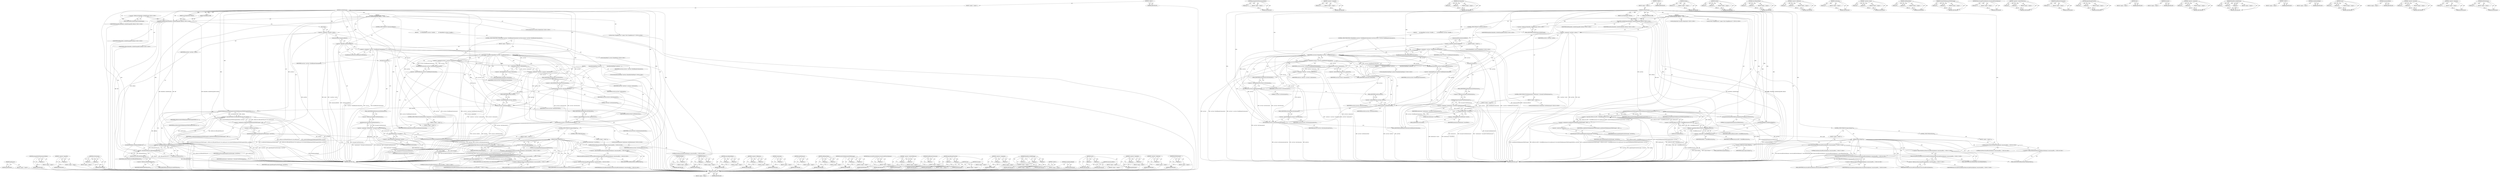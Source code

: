 digraph "fastTextAutosizer" {
vulnerable_231 [label=<(METHOD,needsLayout)>];
vulnerable_232 [label=<(BLOCK,&lt;empty&gt;,&lt;empty&gt;)>];
vulnerable_233 [label=<(METHOD_RETURN,ANY)>];
vulnerable_214 [label=<(METHOD,propagateStyleToAnonymousChildren)>];
vulnerable_215 [label=<(PARAM,p1)>];
vulnerable_216 [label=<(BLOCK,&lt;empty&gt;,&lt;empty&gt;)>];
vulnerable_217 [label=<(METHOD_RETURN,ANY)>];
vulnerable_172 [label=<(METHOD,&lt;operator&gt;.logicalNot)>];
vulnerable_173 [label=<(PARAM,p1)>];
vulnerable_174 [label=<(BLOCK,&lt;empty&gt;,&lt;empty&gt;)>];
vulnerable_175 [label=<(METHOD_RETURN,ANY)>];
vulnerable_192 [label=<(METHOD,setContinuation)>];
vulnerable_193 [label=<(PARAM,p1)>];
vulnerable_194 [label=<(PARAM,p2)>];
vulnerable_195 [label=<(BLOCK,&lt;empty&gt;,&lt;empty&gt;)>];
vulnerable_196 [label=<(METHOD_RETURN,ANY)>];
vulnerable_6 [label=<(METHOD,&lt;global&gt;)<SUB>1</SUB>>];
vulnerable_7 [label=<(BLOCK,&lt;empty&gt;,&lt;empty&gt;)<SUB>1</SUB>>];
vulnerable_8 [label=<(METHOD,styleDidChange)<SUB>1</SUB>>];
vulnerable_9 [label=<(PARAM,StyleDifference diff)<SUB>1</SUB>>];
vulnerable_10 [label=<(PARAM,const RenderStyle* oldStyle)<SUB>1</SUB>>];
vulnerable_11 [label="<(BLOCK,{
    RenderBox::styleDidChange(diff, oldStyle)...,{
    RenderBox::styleDidChange(diff, oldStyle)...)<SUB>2</SUB>>"];
vulnerable_12 [label="<(RenderBox.styleDidChange,RenderBox::styleDidChange(diff, oldStyle))<SUB>3</SUB>>"];
vulnerable_13 [label="<(&lt;operator&gt;.fieldAccess,RenderBox::styleDidChange)<SUB>3</SUB>>"];
vulnerable_14 [label="<(IDENTIFIER,RenderBox,RenderBox::styleDidChange(diff, oldStyle))<SUB>3</SUB>>"];
vulnerable_15 [label=<(FIELD_IDENTIFIER,styleDidChange,styleDidChange)<SUB>3</SUB>>];
vulnerable_16 [label="<(IDENTIFIER,diff,RenderBox::styleDidChange(diff, oldStyle))<SUB>3</SUB>>"];
vulnerable_17 [label="<(IDENTIFIER,oldStyle,RenderBox::styleDidChange(diff, oldStyle))<SUB>3</SUB>>"];
vulnerable_18 [label="<(LOCAL,RenderStyle* newStyle: RenderStyle*)<SUB>5</SUB>>"];
vulnerable_19 [label=<(&lt;operator&gt;.assignment,* newStyle = style())<SUB>5</SUB>>];
vulnerable_20 [label=<(IDENTIFIER,newStyle,* newStyle = style())<SUB>5</SUB>>];
vulnerable_21 [label=<(style,style())<SUB>5</SUB>>];
vulnerable_22 [label=<(CONTROL_STRUCTURE,IF,if (!isAnonymousBlock()))<SUB>7</SUB>>];
vulnerable_23 [label=<(&lt;operator&gt;.logicalNot,!isAnonymousBlock())<SUB>7</SUB>>];
vulnerable_24 [label=<(isAnonymousBlock,isAnonymousBlock())<SUB>7</SUB>>];
vulnerable_25 [label=<(BLOCK,{
        for (RenderBlock* currCont = blockEle...,{
        for (RenderBlock* currCont = blockEle...)<SUB>7</SUB>>];
vulnerable_26 [label=<(CONTROL_STRUCTURE,FOR,for (RenderBlock* currCont = blockElementContinuation();currCont;currCont = currCont-&gt;blockElementContinuation()))<SUB>8</SUB>>];
vulnerable_27 [label=<(BLOCK,&lt;empty&gt;,&lt;empty&gt;)<SUB>8</SUB>>];
vulnerable_28 [label="<(LOCAL,RenderBlock* currCont: RenderBlock*)<SUB>8</SUB>>"];
vulnerable_29 [label=<(&lt;operator&gt;.assignment,* currCont = blockElementContinuation())<SUB>8</SUB>>];
vulnerable_30 [label=<(IDENTIFIER,currCont,* currCont = blockElementContinuation())<SUB>8</SUB>>];
vulnerable_31 [label=<(blockElementContinuation,blockElementContinuation())<SUB>8</SUB>>];
vulnerable_32 [label=<(IDENTIFIER,currCont,for (RenderBlock* currCont = blockElementContin...)<SUB>8</SUB>>];
vulnerable_33 [label=<(&lt;operator&gt;.assignment,currCont = currCont-&gt;blockElementContinuation())<SUB>8</SUB>>];
vulnerable_34 [label=<(IDENTIFIER,currCont,currCont = currCont-&gt;blockElementContinuation())<SUB>8</SUB>>];
vulnerable_35 [label=<(blockElementContinuation,currCont-&gt;blockElementContinuation())<SUB>8</SUB>>];
vulnerable_36 [label=<(&lt;operator&gt;.indirectFieldAccess,currCont-&gt;blockElementContinuation)<SUB>8</SUB>>];
vulnerable_37 [label=<(IDENTIFIER,currCont,currCont-&gt;blockElementContinuation())<SUB>8</SUB>>];
vulnerable_38 [label=<(FIELD_IDENTIFIER,blockElementContinuation,blockElementContinuation)<SUB>8</SUB>>];
vulnerable_39 [label=<(BLOCK,{
            RenderBoxModelObject* nextCont = ...,{
            RenderBoxModelObject* nextCont = ...)<SUB>8</SUB>>];
vulnerable_40 [label="<(LOCAL,RenderBoxModelObject* nextCont: RenderBoxModelObject*)<SUB>9</SUB>>"];
vulnerable_41 [label=<(&lt;operator&gt;.assignment,* nextCont = currCont-&gt;continuation())<SUB>9</SUB>>];
vulnerable_42 [label=<(IDENTIFIER,nextCont,* nextCont = currCont-&gt;continuation())<SUB>9</SUB>>];
vulnerable_43 [label=<(continuation,currCont-&gt;continuation())<SUB>9</SUB>>];
vulnerable_44 [label=<(&lt;operator&gt;.indirectFieldAccess,currCont-&gt;continuation)<SUB>9</SUB>>];
vulnerable_45 [label=<(IDENTIFIER,currCont,currCont-&gt;continuation())<SUB>9</SUB>>];
vulnerable_46 [label=<(FIELD_IDENTIFIER,continuation,continuation)<SUB>9</SUB>>];
vulnerable_47 [label=<(setContinuation,currCont-&gt;setContinuation(0))<SUB>10</SUB>>];
vulnerable_48 [label=<(&lt;operator&gt;.indirectFieldAccess,currCont-&gt;setContinuation)<SUB>10</SUB>>];
vulnerable_49 [label=<(IDENTIFIER,currCont,currCont-&gt;setContinuation(0))<SUB>10</SUB>>];
vulnerable_50 [label=<(FIELD_IDENTIFIER,setContinuation,setContinuation)<SUB>10</SUB>>];
vulnerable_51 [label=<(LITERAL,0,currCont-&gt;setContinuation(0))<SUB>10</SUB>>];
vulnerable_52 [label=<(setStyle,currCont-&gt;setStyle(newStyle))<SUB>11</SUB>>];
vulnerable_53 [label=<(&lt;operator&gt;.indirectFieldAccess,currCont-&gt;setStyle)<SUB>11</SUB>>];
vulnerable_54 [label=<(IDENTIFIER,currCont,currCont-&gt;setStyle(newStyle))<SUB>11</SUB>>];
vulnerable_55 [label=<(FIELD_IDENTIFIER,setStyle,setStyle)<SUB>11</SUB>>];
vulnerable_56 [label=<(IDENTIFIER,newStyle,currCont-&gt;setStyle(newStyle))<SUB>11</SUB>>];
vulnerable_57 [label=<(setContinuation,currCont-&gt;setContinuation(nextCont))<SUB>12</SUB>>];
vulnerable_58 [label=<(&lt;operator&gt;.indirectFieldAccess,currCont-&gt;setContinuation)<SUB>12</SUB>>];
vulnerable_59 [label=<(IDENTIFIER,currCont,currCont-&gt;setContinuation(nextCont))<SUB>12</SUB>>];
vulnerable_60 [label=<(FIELD_IDENTIFIER,setContinuation,setContinuation)<SUB>12</SUB>>];
vulnerable_61 [label=<(IDENTIFIER,nextCont,currCont-&gt;setContinuation(nextCont))<SUB>12</SUB>>];
vulnerable_62 [label=<(CONTROL_STRUCTURE,IF,if (FastTextAutosizer* textAutosizer = document().fastTextAutosizer()))<SUB>16</SUB>>];
vulnerable_63 [label=<(BLOCK,&lt;empty&gt;,&lt;empty&gt;)<SUB>16</SUB>>];
vulnerable_64 [label="<(LOCAL,FastTextAutosizer* textAutosizer: FastTextAutosizer*)<SUB>16</SUB>>"];
vulnerable_65 [label=<(&lt;operator&gt;.assignment,* textAutosizer = document().fastTextAutosizer())<SUB>16</SUB>>];
vulnerable_66 [label=<(IDENTIFIER,textAutosizer,* textAutosizer = document().fastTextAutosizer())<SUB>16</SUB>>];
vulnerable_67 [label=<(fastTextAutosizer,document().fastTextAutosizer())<SUB>16</SUB>>];
vulnerable_68 [label=<(&lt;operator&gt;.fieldAccess,document().fastTextAutosizer)<SUB>16</SUB>>];
vulnerable_69 [label=<(document,document())<SUB>16</SUB>>];
vulnerable_70 [label=<(FIELD_IDENTIFIER,fastTextAutosizer,fastTextAutosizer)<SUB>16</SUB>>];
vulnerable_71 [label=<(BLOCK,&lt;empty&gt;,&lt;empty&gt;)<SUB>17</SUB>>];
vulnerable_72 [label=<(record,textAutosizer-&gt;record(this))<SUB>17</SUB>>];
vulnerable_73 [label=<(&lt;operator&gt;.indirectFieldAccess,textAutosizer-&gt;record)<SUB>17</SUB>>];
vulnerable_74 [label=<(IDENTIFIER,textAutosizer,textAutosizer-&gt;record(this))<SUB>17</SUB>>];
vulnerable_75 [label=<(FIELD_IDENTIFIER,record,record)<SUB>17</SUB>>];
vulnerable_76 [label=<(LITERAL,this,textAutosizer-&gt;record(this))<SUB>17</SUB>>];
vulnerable_77 [label=<(propagateStyleToAnonymousChildren,propagateStyleToAnonymousChildren(true))<SUB>19</SUB>>];
vulnerable_78 [label=<(LITERAL,true,propagateStyleToAnonymousChildren(true))<SUB>19</SUB>>];
vulnerable_79 [label=<(invalidateLineHeight,invalidateLineHeight())<SUB>20</SUB>>];
vulnerable_80 [label=<(&lt;operator&gt;.assignment,m_hasBorderOrPaddingLogicalWidthChanged = oldSt...)<SUB>22</SUB>>];
vulnerable_81 [label=<(IDENTIFIER,m_hasBorderOrPaddingLogicalWidthChanged,m_hasBorderOrPaddingLogicalWidthChanged = oldSt...)<SUB>22</SUB>>];
vulnerable_82 [label=<(&lt;operator&gt;.logicalAnd,oldStyle &amp;&amp; diff == StyleDifferenceLayout &amp;&amp; ne...)<SUB>22</SUB>>];
vulnerable_83 [label=<(&lt;operator&gt;.logicalAnd,oldStyle &amp;&amp; diff == StyleDifferenceLayout &amp;&amp; ne...)<SUB>22</SUB>>];
vulnerable_84 [label=<(&lt;operator&gt;.logicalAnd,oldStyle &amp;&amp; diff == StyleDifferenceLayout)<SUB>22</SUB>>];
vulnerable_85 [label=<(IDENTIFIER,oldStyle,oldStyle &amp;&amp; diff == StyleDifferenceLayout)<SUB>22</SUB>>];
vulnerable_86 [label=<(&lt;operator&gt;.equals,diff == StyleDifferenceLayout)<SUB>22</SUB>>];
vulnerable_87 [label=<(IDENTIFIER,diff,diff == StyleDifferenceLayout)<SUB>22</SUB>>];
vulnerable_88 [label=<(IDENTIFIER,StyleDifferenceLayout,diff == StyleDifferenceLayout)<SUB>22</SUB>>];
vulnerable_89 [label=<(needsLayout,needsLayout())<SUB>22</SUB>>];
vulnerable_90 [label=<(borderOrPaddingLogicalWidthChanged,borderOrPaddingLogicalWidthChanged(oldStyle, ne...)<SUB>22</SUB>>];
vulnerable_91 [label=<(IDENTIFIER,oldStyle,borderOrPaddingLogicalWidthChanged(oldStyle, ne...)<SUB>22</SUB>>];
vulnerable_92 [label=<(IDENTIFIER,newStyle,borderOrPaddingLogicalWidthChanged(oldStyle, ne...)<SUB>22</SUB>>];
vulnerable_93 [label="<(LOCAL,Vector&lt;ImageResource*&gt; images: Vector&lt;ImageResource*&gt;)<SUB>24</SUB>>"];
vulnerable_94 [label=<(appendImagesFromStyle,appendImagesFromStyle(images, *newStyle))<SUB>25</SUB>>];
vulnerable_95 [label=<(IDENTIFIER,images,appendImagesFromStyle(images, *newStyle))<SUB>25</SUB>>];
vulnerable_96 [label=<(&lt;operator&gt;.indirection,*newStyle)<SUB>25</SUB>>];
vulnerable_97 [label=<(IDENTIFIER,newStyle,appendImagesFromStyle(images, *newStyle))<SUB>25</SUB>>];
vulnerable_98 [label=<(CONTROL_STRUCTURE,IF,if (images.isEmpty()))<SUB>26</SUB>>];
vulnerable_99 [label=<(isEmpty,images.isEmpty())<SUB>26</SUB>>];
vulnerable_100 [label=<(&lt;operator&gt;.fieldAccess,images.isEmpty)<SUB>26</SUB>>];
vulnerable_101 [label=<(IDENTIFIER,images,images.isEmpty())<SUB>26</SUB>>];
vulnerable_102 [label=<(FIELD_IDENTIFIER,isEmpty,isEmpty)<SUB>26</SUB>>];
vulnerable_103 [label=<(BLOCK,&lt;empty&gt;,&lt;empty&gt;)<SUB>27</SUB>>];
vulnerable_104 [label="<(removeRenderObject,ResourceLoadPriorityOptimizer::resourceLoadPrio...)<SUB>27</SUB>>"];
vulnerable_105 [label="<(&lt;operator&gt;.indirectFieldAccess,ResourceLoadPriorityOptimizer::resourceLoadPrio...)<SUB>27</SUB>>"];
vulnerable_106 [label="<(ResourceLoadPriorityOptimizer.resourceLoadPriorityOptimizer,ResourceLoadPriorityOptimizer::resourceLoadPrio...)<SUB>27</SUB>>"];
vulnerable_107 [label="<(&lt;operator&gt;.fieldAccess,ResourceLoadPriorityOptimizer::resourceLoadPrio...)<SUB>27</SUB>>"];
vulnerable_108 [label="<(IDENTIFIER,ResourceLoadPriorityOptimizer,ResourceLoadPriorityOptimizer::resourceLoadPrio...)<SUB>27</SUB>>"];
vulnerable_109 [label=<(FIELD_IDENTIFIER,resourceLoadPriorityOptimizer,resourceLoadPriorityOptimizer)<SUB>27</SUB>>];
vulnerable_110 [label=<(FIELD_IDENTIFIER,removeRenderObject,removeRenderObject)<SUB>27</SUB>>];
vulnerable_111 [label="<(LITERAL,this,ResourceLoadPriorityOptimizer::resourceLoadPrio...)<SUB>27</SUB>>"];
vulnerable_112 [label=<(CONTROL_STRUCTURE,ELSE,else)<SUB>29</SUB>>];
vulnerable_113 [label=<(BLOCK,&lt;empty&gt;,&lt;empty&gt;)<SUB>29</SUB>>];
vulnerable_114 [label="<(addRenderObject,ResourceLoadPriorityOptimizer::resourceLoadPrio...)<SUB>29</SUB>>"];
vulnerable_115 [label="<(&lt;operator&gt;.indirectFieldAccess,ResourceLoadPriorityOptimizer::resourceLoadPrio...)<SUB>29</SUB>>"];
vulnerable_116 [label="<(ResourceLoadPriorityOptimizer.resourceLoadPriorityOptimizer,ResourceLoadPriorityOptimizer::resourceLoadPrio...)<SUB>29</SUB>>"];
vulnerable_117 [label="<(&lt;operator&gt;.fieldAccess,ResourceLoadPriorityOptimizer::resourceLoadPrio...)<SUB>29</SUB>>"];
vulnerable_118 [label="<(IDENTIFIER,ResourceLoadPriorityOptimizer,ResourceLoadPriorityOptimizer::resourceLoadPrio...)<SUB>29</SUB>>"];
vulnerable_119 [label=<(FIELD_IDENTIFIER,resourceLoadPriorityOptimizer,resourceLoadPriorityOptimizer)<SUB>29</SUB>>];
vulnerable_120 [label=<(FIELD_IDENTIFIER,addRenderObject,addRenderObject)<SUB>29</SUB>>];
vulnerable_121 [label="<(LITERAL,this,ResourceLoadPriorityOptimizer::resourceLoadPrio...)<SUB>29</SUB>>"];
vulnerable_122 [label=<(METHOD_RETURN,void)<SUB>1</SUB>>];
vulnerable_124 [label=<(METHOD_RETURN,ANY)<SUB>1</SUB>>];
vulnerable_248 [label=<(METHOD,isEmpty)>];
vulnerable_249 [label=<(PARAM,p1)>];
vulnerable_250 [label=<(BLOCK,&lt;empty&gt;,&lt;empty&gt;)>];
vulnerable_251 [label=<(METHOD_RETURN,ANY)>];
vulnerable_197 [label=<(METHOD,setStyle)>];
vulnerable_198 [label=<(PARAM,p1)>];
vulnerable_199 [label=<(PARAM,p2)>];
vulnerable_200 [label=<(BLOCK,&lt;empty&gt;,&lt;empty&gt;)>];
vulnerable_201 [label=<(METHOD_RETURN,ANY)>];
vulnerable_252 [label=<(METHOD,removeRenderObject)>];
vulnerable_253 [label=<(PARAM,p1)>];
vulnerable_254 [label=<(PARAM,p2)>];
vulnerable_255 [label=<(BLOCK,&lt;empty&gt;,&lt;empty&gt;)>];
vulnerable_256 [label=<(METHOD_RETURN,ANY)>];
vulnerable_159 [label=<(METHOD,&lt;operator&gt;.fieldAccess)>];
vulnerable_160 [label=<(PARAM,p1)>];
vulnerable_161 [label=<(PARAM,p2)>];
vulnerable_162 [label=<(BLOCK,&lt;empty&gt;,&lt;empty&gt;)>];
vulnerable_163 [label=<(METHOD_RETURN,ANY)>];
vulnerable_188 [label=<(METHOD,continuation)>];
vulnerable_189 [label=<(PARAM,p1)>];
vulnerable_190 [label=<(BLOCK,&lt;empty&gt;,&lt;empty&gt;)>];
vulnerable_191 [label=<(METHOD_RETURN,ANY)>];
vulnerable_226 [label=<(METHOD,&lt;operator&gt;.equals)>];
vulnerable_227 [label=<(PARAM,p1)>];
vulnerable_228 [label=<(PARAM,p2)>];
vulnerable_229 [label=<(BLOCK,&lt;empty&gt;,&lt;empty&gt;)>];
vulnerable_230 [label=<(METHOD_RETURN,ANY)>];
vulnerable_261 [label=<(METHOD,addRenderObject)>];
vulnerable_262 [label=<(PARAM,p1)>];
vulnerable_263 [label=<(PARAM,p2)>];
vulnerable_264 [label=<(BLOCK,&lt;empty&gt;,&lt;empty&gt;)>];
vulnerable_265 [label=<(METHOD_RETURN,ANY)>];
vulnerable_234 [label=<(METHOD,borderOrPaddingLogicalWidthChanged)>];
vulnerable_235 [label=<(PARAM,p1)>];
vulnerable_236 [label=<(PARAM,p2)>];
vulnerable_237 [label=<(BLOCK,&lt;empty&gt;,&lt;empty&gt;)>];
vulnerable_238 [label=<(METHOD_RETURN,ANY)>];
vulnerable_257 [label=<(METHOD,ResourceLoadPriorityOptimizer.resourceLoadPriorityOptimizer)>];
vulnerable_258 [label=<(PARAM,p1)>];
vulnerable_259 [label=<(BLOCK,&lt;empty&gt;,&lt;empty&gt;)>];
vulnerable_260 [label=<(METHOD_RETURN,ANY)>];
vulnerable_183 [label=<(METHOD,&lt;operator&gt;.indirectFieldAccess)>];
vulnerable_184 [label=<(PARAM,p1)>];
vulnerable_185 [label=<(PARAM,p2)>];
vulnerable_186 [label=<(BLOCK,&lt;empty&gt;,&lt;empty&gt;)>];
vulnerable_187 [label=<(METHOD_RETURN,ANY)>];
vulnerable_179 [label=<(METHOD,blockElementContinuation)>];
vulnerable_180 [label=<(PARAM,p1)>];
vulnerable_181 [label=<(BLOCK,&lt;empty&gt;,&lt;empty&gt;)>];
vulnerable_182 [label=<(METHOD_RETURN,ANY)>];
vulnerable_239 [label=<(METHOD,appendImagesFromStyle)>];
vulnerable_240 [label=<(PARAM,p1)>];
vulnerable_241 [label=<(PARAM,p2)>];
vulnerable_242 [label=<(BLOCK,&lt;empty&gt;,&lt;empty&gt;)>];
vulnerable_243 [label=<(METHOD_RETURN,ANY)>];
vulnerable_169 [label=<(METHOD,style)>];
vulnerable_170 [label=<(BLOCK,&lt;empty&gt;,&lt;empty&gt;)>];
vulnerable_171 [label=<(METHOD_RETURN,ANY)>];
vulnerable_206 [label=<(METHOD,document)>];
vulnerable_207 [label=<(BLOCK,&lt;empty&gt;,&lt;empty&gt;)>];
vulnerable_208 [label=<(METHOD_RETURN,ANY)>];
vulnerable_164 [label=<(METHOD,&lt;operator&gt;.assignment)>];
vulnerable_165 [label=<(PARAM,p1)>];
vulnerable_166 [label=<(PARAM,p2)>];
vulnerable_167 [label=<(BLOCK,&lt;empty&gt;,&lt;empty&gt;)>];
vulnerable_168 [label=<(METHOD_RETURN,ANY)>];
vulnerable_153 [label=<(METHOD,RenderBox.styleDidChange)>];
vulnerable_154 [label=<(PARAM,p1)>];
vulnerable_155 [label=<(PARAM,p2)>];
vulnerable_156 [label=<(PARAM,p3)>];
vulnerable_157 [label=<(BLOCK,&lt;empty&gt;,&lt;empty&gt;)>];
vulnerable_158 [label=<(METHOD_RETURN,ANY)>];
vulnerable_147 [label=<(METHOD,&lt;global&gt;)<SUB>1</SUB>>];
vulnerable_148 [label=<(BLOCK,&lt;empty&gt;,&lt;empty&gt;)>];
vulnerable_149 [label=<(METHOD_RETURN,ANY)>];
vulnerable_218 [label=<(METHOD,invalidateLineHeight)>];
vulnerable_219 [label=<(BLOCK,&lt;empty&gt;,&lt;empty&gt;)>];
vulnerable_220 [label=<(METHOD_RETURN,ANY)>];
vulnerable_209 [label=<(METHOD,record)>];
vulnerable_210 [label=<(PARAM,p1)>];
vulnerable_211 [label=<(PARAM,p2)>];
vulnerable_212 [label=<(BLOCK,&lt;empty&gt;,&lt;empty&gt;)>];
vulnerable_213 [label=<(METHOD_RETURN,ANY)>];
vulnerable_176 [label=<(METHOD,isAnonymousBlock)>];
vulnerable_177 [label=<(BLOCK,&lt;empty&gt;,&lt;empty&gt;)>];
vulnerable_178 [label=<(METHOD_RETURN,ANY)>];
vulnerable_221 [label=<(METHOD,&lt;operator&gt;.logicalAnd)>];
vulnerable_222 [label=<(PARAM,p1)>];
vulnerable_223 [label=<(PARAM,p2)>];
vulnerable_224 [label=<(BLOCK,&lt;empty&gt;,&lt;empty&gt;)>];
vulnerable_225 [label=<(METHOD_RETURN,ANY)>];
vulnerable_244 [label=<(METHOD,&lt;operator&gt;.indirection)>];
vulnerable_245 [label=<(PARAM,p1)>];
vulnerable_246 [label=<(BLOCK,&lt;empty&gt;,&lt;empty&gt;)>];
vulnerable_247 [label=<(METHOD_RETURN,ANY)>];
vulnerable_202 [label=<(METHOD,fastTextAutosizer)>];
vulnerable_203 [label=<(PARAM,p1)>];
vulnerable_204 [label=<(BLOCK,&lt;empty&gt;,&lt;empty&gt;)>];
vulnerable_205 [label=<(METHOD_RETURN,ANY)>];
fixed_231 [label=<(METHOD,needsLayout)>];
fixed_232 [label=<(BLOCK,&lt;empty&gt;,&lt;empty&gt;)>];
fixed_233 [label=<(METHOD_RETURN,ANY)>];
fixed_215 [label=<(METHOD,propagateStyleToAnonymousChildren)>];
fixed_216 [label=<(PARAM,p1)>];
fixed_217 [label=<(BLOCK,&lt;empty&gt;,&lt;empty&gt;)>];
fixed_218 [label=<(METHOD_RETURN,ANY)>];
fixed_173 [label=<(METHOD,&lt;operator&gt;.logicalNot)>];
fixed_174 [label=<(PARAM,p1)>];
fixed_175 [label=<(BLOCK,&lt;empty&gt;,&lt;empty&gt;)>];
fixed_176 [label=<(METHOD_RETURN,ANY)>];
fixed_193 [label=<(METHOD,setContinuation)>];
fixed_194 [label=<(PARAM,p1)>];
fixed_195 [label=<(PARAM,p2)>];
fixed_196 [label=<(BLOCK,&lt;empty&gt;,&lt;empty&gt;)>];
fixed_197 [label=<(METHOD_RETURN,ANY)>];
fixed_6 [label=<(METHOD,&lt;global&gt;)<SUB>1</SUB>>];
fixed_7 [label=<(BLOCK,&lt;empty&gt;,&lt;empty&gt;)<SUB>1</SUB>>];
fixed_8 [label=<(METHOD,styleDidChange)<SUB>1</SUB>>];
fixed_9 [label=<(PARAM,StyleDifference diff)<SUB>1</SUB>>];
fixed_10 [label=<(PARAM,const RenderStyle* oldStyle)<SUB>1</SUB>>];
fixed_11 [label="<(BLOCK,{
    RenderBox::styleDidChange(diff, oldStyle)...,{
    RenderBox::styleDidChange(diff, oldStyle)...)<SUB>2</SUB>>"];
fixed_12 [label="<(RenderBox.styleDidChange,RenderBox::styleDidChange(diff, oldStyle))<SUB>3</SUB>>"];
fixed_13 [label="<(&lt;operator&gt;.fieldAccess,RenderBox::styleDidChange)<SUB>3</SUB>>"];
fixed_14 [label="<(IDENTIFIER,RenderBox,RenderBox::styleDidChange(diff, oldStyle))<SUB>3</SUB>>"];
fixed_15 [label=<(FIELD_IDENTIFIER,styleDidChange,styleDidChange)<SUB>3</SUB>>];
fixed_16 [label="<(IDENTIFIER,diff,RenderBox::styleDidChange(diff, oldStyle))<SUB>3</SUB>>"];
fixed_17 [label="<(IDENTIFIER,oldStyle,RenderBox::styleDidChange(diff, oldStyle))<SUB>3</SUB>>"];
fixed_18 [label="<(LOCAL,RenderStyle* newStyle: RenderStyle*)<SUB>5</SUB>>"];
fixed_19 [label=<(&lt;operator&gt;.assignment,* newStyle = style())<SUB>5</SUB>>];
fixed_20 [label=<(IDENTIFIER,newStyle,* newStyle = style())<SUB>5</SUB>>];
fixed_21 [label=<(style,style())<SUB>5</SUB>>];
fixed_22 [label=<(CONTROL_STRUCTURE,IF,if (!isAnonymousBlock()))<SUB>7</SUB>>];
fixed_23 [label=<(&lt;operator&gt;.logicalNot,!isAnonymousBlock())<SUB>7</SUB>>];
fixed_24 [label=<(isAnonymousBlock,isAnonymousBlock())<SUB>7</SUB>>];
fixed_25 [label=<(BLOCK,{
        for (RenderBlock* currCont = blockEle...,{
        for (RenderBlock* currCont = blockEle...)<SUB>7</SUB>>];
fixed_26 [label=<(CONTROL_STRUCTURE,FOR,for (RenderBlock* currCont = blockElementContinuation();currCont;currCont = currCont-&gt;blockElementContinuation()))<SUB>8</SUB>>];
fixed_27 [label=<(BLOCK,&lt;empty&gt;,&lt;empty&gt;)<SUB>8</SUB>>];
fixed_28 [label="<(LOCAL,RenderBlock* currCont: RenderBlock*)<SUB>8</SUB>>"];
fixed_29 [label=<(&lt;operator&gt;.assignment,* currCont = blockElementContinuation())<SUB>8</SUB>>];
fixed_30 [label=<(IDENTIFIER,currCont,* currCont = blockElementContinuation())<SUB>8</SUB>>];
fixed_31 [label=<(blockElementContinuation,blockElementContinuation())<SUB>8</SUB>>];
fixed_32 [label=<(IDENTIFIER,currCont,for (RenderBlock* currCont = blockElementContin...)<SUB>8</SUB>>];
fixed_33 [label=<(&lt;operator&gt;.assignment,currCont = currCont-&gt;blockElementContinuation())<SUB>8</SUB>>];
fixed_34 [label=<(IDENTIFIER,currCont,currCont = currCont-&gt;blockElementContinuation())<SUB>8</SUB>>];
fixed_35 [label=<(blockElementContinuation,currCont-&gt;blockElementContinuation())<SUB>8</SUB>>];
fixed_36 [label=<(&lt;operator&gt;.indirectFieldAccess,currCont-&gt;blockElementContinuation)<SUB>8</SUB>>];
fixed_37 [label=<(IDENTIFIER,currCont,currCont-&gt;blockElementContinuation())<SUB>8</SUB>>];
fixed_38 [label=<(FIELD_IDENTIFIER,blockElementContinuation,blockElementContinuation)<SUB>8</SUB>>];
fixed_39 [label=<(BLOCK,{
            RenderBoxModelObject* nextCont = ...,{
            RenderBoxModelObject* nextCont = ...)<SUB>8</SUB>>];
fixed_40 [label="<(LOCAL,RenderBoxModelObject* nextCont: RenderBoxModelObject*)<SUB>9</SUB>>"];
fixed_41 [label=<(&lt;operator&gt;.assignment,* nextCont = currCont-&gt;continuation())<SUB>9</SUB>>];
fixed_42 [label=<(IDENTIFIER,nextCont,* nextCont = currCont-&gt;continuation())<SUB>9</SUB>>];
fixed_43 [label=<(continuation,currCont-&gt;continuation())<SUB>9</SUB>>];
fixed_44 [label=<(&lt;operator&gt;.indirectFieldAccess,currCont-&gt;continuation)<SUB>9</SUB>>];
fixed_45 [label=<(IDENTIFIER,currCont,currCont-&gt;continuation())<SUB>9</SUB>>];
fixed_46 [label=<(FIELD_IDENTIFIER,continuation,continuation)<SUB>9</SUB>>];
fixed_47 [label=<(setContinuation,currCont-&gt;setContinuation(0))<SUB>10</SUB>>];
fixed_48 [label=<(&lt;operator&gt;.indirectFieldAccess,currCont-&gt;setContinuation)<SUB>10</SUB>>];
fixed_49 [label=<(IDENTIFIER,currCont,currCont-&gt;setContinuation(0))<SUB>10</SUB>>];
fixed_50 [label=<(FIELD_IDENTIFIER,setContinuation,setContinuation)<SUB>10</SUB>>];
fixed_51 [label=<(LITERAL,0,currCont-&gt;setContinuation(0))<SUB>10</SUB>>];
fixed_52 [label=<(setStyle,currCont-&gt;setStyle(newStyle))<SUB>11</SUB>>];
fixed_53 [label=<(&lt;operator&gt;.indirectFieldAccess,currCont-&gt;setStyle)<SUB>11</SUB>>];
fixed_54 [label=<(IDENTIFIER,currCont,currCont-&gt;setStyle(newStyle))<SUB>11</SUB>>];
fixed_55 [label=<(FIELD_IDENTIFIER,setStyle,setStyle)<SUB>11</SUB>>];
fixed_56 [label=<(IDENTIFIER,newStyle,currCont-&gt;setStyle(newStyle))<SUB>11</SUB>>];
fixed_57 [label=<(setContinuation,currCont-&gt;setContinuation(nextCont))<SUB>12</SUB>>];
fixed_58 [label=<(&lt;operator&gt;.indirectFieldAccess,currCont-&gt;setContinuation)<SUB>12</SUB>>];
fixed_59 [label=<(IDENTIFIER,currCont,currCont-&gt;setContinuation(nextCont))<SUB>12</SUB>>];
fixed_60 [label=<(FIELD_IDENTIFIER,setContinuation,setContinuation)<SUB>12</SUB>>];
fixed_61 [label=<(IDENTIFIER,nextCont,currCont-&gt;setContinuation(nextCont))<SUB>12</SUB>>];
fixed_62 [label=<(CONTROL_STRUCTURE,IF,if (FastTextAutosizer* textAutosizer = document().fastTextAutosizer()))<SUB>16</SUB>>];
fixed_63 [label=<(BLOCK,&lt;empty&gt;,&lt;empty&gt;)<SUB>16</SUB>>];
fixed_64 [label="<(LOCAL,FastTextAutosizer* textAutosizer: FastTextAutosizer*)<SUB>16</SUB>>"];
fixed_65 [label=<(&lt;operator&gt;.assignment,* textAutosizer = document().fastTextAutosizer())<SUB>16</SUB>>];
fixed_66 [label=<(IDENTIFIER,textAutosizer,* textAutosizer = document().fastTextAutosizer())<SUB>16</SUB>>];
fixed_67 [label=<(fastTextAutosizer,document().fastTextAutosizer())<SUB>16</SUB>>];
fixed_68 [label=<(&lt;operator&gt;.fieldAccess,document().fastTextAutosizer)<SUB>16</SUB>>];
fixed_69 [label=<(document,document())<SUB>16</SUB>>];
fixed_70 [label=<(FIELD_IDENTIFIER,fastTextAutosizer,fastTextAutosizer)<SUB>16</SUB>>];
fixed_71 [label=<(BLOCK,&lt;empty&gt;,&lt;empty&gt;)<SUB>17</SUB>>];
fixed_72 [label=<(record,textAutosizer-&gt;record(this))<SUB>17</SUB>>];
fixed_73 [label=<(&lt;operator&gt;.indirectFieldAccess,textAutosizer-&gt;record)<SUB>17</SUB>>];
fixed_74 [label=<(IDENTIFIER,textAutosizer,textAutosizer-&gt;record(this))<SUB>17</SUB>>];
fixed_75 [label=<(FIELD_IDENTIFIER,record,record)<SUB>17</SUB>>];
fixed_76 [label=<(LITERAL,this,textAutosizer-&gt;record(this))<SUB>17</SUB>>];
fixed_77 [label=<(propagateStyleToAnonymousChildren,propagateStyleToAnonymousChildren(true))<SUB>19</SUB>>];
fixed_78 [label=<(LITERAL,true,propagateStyleToAnonymousChildren(true))<SUB>19</SUB>>];
fixed_79 [label=<(invalidateLineHeight,invalidateLineHeight())<SUB>20</SUB>>];
fixed_80 [label=<(&lt;operator&gt;.assignment,m_hasBorderOrPaddingLogicalWidthChanged = oldSt...)<SUB>22</SUB>>];
fixed_81 [label=<(IDENTIFIER,m_hasBorderOrPaddingLogicalWidthChanged,m_hasBorderOrPaddingLogicalWidthChanged = oldSt...)<SUB>22</SUB>>];
fixed_82 [label=<(&lt;operator&gt;.logicalAnd,oldStyle &amp;&amp; diff.needsFullLayout() &amp;&amp; needsLayo...)<SUB>22</SUB>>];
fixed_83 [label=<(&lt;operator&gt;.logicalAnd,oldStyle &amp;&amp; diff.needsFullLayout() &amp;&amp; needsLayo...)<SUB>22</SUB>>];
fixed_84 [label=<(&lt;operator&gt;.logicalAnd,oldStyle &amp;&amp; diff.needsFullLayout())<SUB>22</SUB>>];
fixed_85 [label=<(IDENTIFIER,oldStyle,oldStyle &amp;&amp; diff.needsFullLayout())<SUB>22</SUB>>];
fixed_86 [label=<(needsFullLayout,diff.needsFullLayout())<SUB>22</SUB>>];
fixed_87 [label=<(&lt;operator&gt;.fieldAccess,diff.needsFullLayout)<SUB>22</SUB>>];
fixed_88 [label=<(IDENTIFIER,diff,diff.needsFullLayout())<SUB>22</SUB>>];
fixed_89 [label=<(FIELD_IDENTIFIER,needsFullLayout,needsFullLayout)<SUB>22</SUB>>];
fixed_90 [label=<(needsLayout,needsLayout())<SUB>22</SUB>>];
fixed_91 [label=<(borderOrPaddingLogicalWidthChanged,borderOrPaddingLogicalWidthChanged(oldStyle, ne...)<SUB>22</SUB>>];
fixed_92 [label=<(IDENTIFIER,oldStyle,borderOrPaddingLogicalWidthChanged(oldStyle, ne...)<SUB>22</SUB>>];
fixed_93 [label=<(IDENTIFIER,newStyle,borderOrPaddingLogicalWidthChanged(oldStyle, ne...)<SUB>22</SUB>>];
fixed_94 [label="<(LOCAL,Vector&lt;ImageResource*&gt; images: Vector&lt;ImageResource*&gt;)<SUB>24</SUB>>"];
fixed_95 [label=<(appendImagesFromStyle,appendImagesFromStyle(images, *newStyle))<SUB>25</SUB>>];
fixed_96 [label=<(IDENTIFIER,images,appendImagesFromStyle(images, *newStyle))<SUB>25</SUB>>];
fixed_97 [label=<(&lt;operator&gt;.indirection,*newStyle)<SUB>25</SUB>>];
fixed_98 [label=<(IDENTIFIER,newStyle,appendImagesFromStyle(images, *newStyle))<SUB>25</SUB>>];
fixed_99 [label=<(CONTROL_STRUCTURE,IF,if (images.isEmpty()))<SUB>26</SUB>>];
fixed_100 [label=<(isEmpty,images.isEmpty())<SUB>26</SUB>>];
fixed_101 [label=<(&lt;operator&gt;.fieldAccess,images.isEmpty)<SUB>26</SUB>>];
fixed_102 [label=<(IDENTIFIER,images,images.isEmpty())<SUB>26</SUB>>];
fixed_103 [label=<(FIELD_IDENTIFIER,isEmpty,isEmpty)<SUB>26</SUB>>];
fixed_104 [label=<(BLOCK,&lt;empty&gt;,&lt;empty&gt;)<SUB>27</SUB>>];
fixed_105 [label="<(removeRenderObject,ResourceLoadPriorityOptimizer::resourceLoadPrio...)<SUB>27</SUB>>"];
fixed_106 [label="<(&lt;operator&gt;.indirectFieldAccess,ResourceLoadPriorityOptimizer::resourceLoadPrio...)<SUB>27</SUB>>"];
fixed_107 [label="<(ResourceLoadPriorityOptimizer.resourceLoadPriorityOptimizer,ResourceLoadPriorityOptimizer::resourceLoadPrio...)<SUB>27</SUB>>"];
fixed_108 [label="<(&lt;operator&gt;.fieldAccess,ResourceLoadPriorityOptimizer::resourceLoadPrio...)<SUB>27</SUB>>"];
fixed_109 [label="<(IDENTIFIER,ResourceLoadPriorityOptimizer,ResourceLoadPriorityOptimizer::resourceLoadPrio...)<SUB>27</SUB>>"];
fixed_110 [label=<(FIELD_IDENTIFIER,resourceLoadPriorityOptimizer,resourceLoadPriorityOptimizer)<SUB>27</SUB>>];
fixed_111 [label=<(FIELD_IDENTIFIER,removeRenderObject,removeRenderObject)<SUB>27</SUB>>];
fixed_112 [label="<(LITERAL,this,ResourceLoadPriorityOptimizer::resourceLoadPrio...)<SUB>27</SUB>>"];
fixed_113 [label=<(CONTROL_STRUCTURE,ELSE,else)<SUB>29</SUB>>];
fixed_114 [label=<(BLOCK,&lt;empty&gt;,&lt;empty&gt;)<SUB>29</SUB>>];
fixed_115 [label="<(addRenderObject,ResourceLoadPriorityOptimizer::resourceLoadPrio...)<SUB>29</SUB>>"];
fixed_116 [label="<(&lt;operator&gt;.indirectFieldAccess,ResourceLoadPriorityOptimizer::resourceLoadPrio...)<SUB>29</SUB>>"];
fixed_117 [label="<(ResourceLoadPriorityOptimizer.resourceLoadPriorityOptimizer,ResourceLoadPriorityOptimizer::resourceLoadPrio...)<SUB>29</SUB>>"];
fixed_118 [label="<(&lt;operator&gt;.fieldAccess,ResourceLoadPriorityOptimizer::resourceLoadPrio...)<SUB>29</SUB>>"];
fixed_119 [label="<(IDENTIFIER,ResourceLoadPriorityOptimizer,ResourceLoadPriorityOptimizer::resourceLoadPrio...)<SUB>29</SUB>>"];
fixed_120 [label=<(FIELD_IDENTIFIER,resourceLoadPriorityOptimizer,resourceLoadPriorityOptimizer)<SUB>29</SUB>>];
fixed_121 [label=<(FIELD_IDENTIFIER,addRenderObject,addRenderObject)<SUB>29</SUB>>];
fixed_122 [label="<(LITERAL,this,ResourceLoadPriorityOptimizer::resourceLoadPrio...)<SUB>29</SUB>>"];
fixed_123 [label=<(METHOD_RETURN,void)<SUB>1</SUB>>];
fixed_125 [label=<(METHOD_RETURN,ANY)<SUB>1</SUB>>];
fixed_248 [label=<(METHOD,isEmpty)>];
fixed_249 [label=<(PARAM,p1)>];
fixed_250 [label=<(BLOCK,&lt;empty&gt;,&lt;empty&gt;)>];
fixed_251 [label=<(METHOD_RETURN,ANY)>];
fixed_198 [label=<(METHOD,setStyle)>];
fixed_199 [label=<(PARAM,p1)>];
fixed_200 [label=<(PARAM,p2)>];
fixed_201 [label=<(BLOCK,&lt;empty&gt;,&lt;empty&gt;)>];
fixed_202 [label=<(METHOD_RETURN,ANY)>];
fixed_252 [label=<(METHOD,removeRenderObject)>];
fixed_253 [label=<(PARAM,p1)>];
fixed_254 [label=<(PARAM,p2)>];
fixed_255 [label=<(BLOCK,&lt;empty&gt;,&lt;empty&gt;)>];
fixed_256 [label=<(METHOD_RETURN,ANY)>];
fixed_160 [label=<(METHOD,&lt;operator&gt;.fieldAccess)>];
fixed_161 [label=<(PARAM,p1)>];
fixed_162 [label=<(PARAM,p2)>];
fixed_163 [label=<(BLOCK,&lt;empty&gt;,&lt;empty&gt;)>];
fixed_164 [label=<(METHOD_RETURN,ANY)>];
fixed_189 [label=<(METHOD,continuation)>];
fixed_190 [label=<(PARAM,p1)>];
fixed_191 [label=<(BLOCK,&lt;empty&gt;,&lt;empty&gt;)>];
fixed_192 [label=<(METHOD_RETURN,ANY)>];
fixed_227 [label=<(METHOD,needsFullLayout)>];
fixed_228 [label=<(PARAM,p1)>];
fixed_229 [label=<(BLOCK,&lt;empty&gt;,&lt;empty&gt;)>];
fixed_230 [label=<(METHOD_RETURN,ANY)>];
fixed_261 [label=<(METHOD,addRenderObject)>];
fixed_262 [label=<(PARAM,p1)>];
fixed_263 [label=<(PARAM,p2)>];
fixed_264 [label=<(BLOCK,&lt;empty&gt;,&lt;empty&gt;)>];
fixed_265 [label=<(METHOD_RETURN,ANY)>];
fixed_234 [label=<(METHOD,borderOrPaddingLogicalWidthChanged)>];
fixed_235 [label=<(PARAM,p1)>];
fixed_236 [label=<(PARAM,p2)>];
fixed_237 [label=<(BLOCK,&lt;empty&gt;,&lt;empty&gt;)>];
fixed_238 [label=<(METHOD_RETURN,ANY)>];
fixed_257 [label=<(METHOD,ResourceLoadPriorityOptimizer.resourceLoadPriorityOptimizer)>];
fixed_258 [label=<(PARAM,p1)>];
fixed_259 [label=<(BLOCK,&lt;empty&gt;,&lt;empty&gt;)>];
fixed_260 [label=<(METHOD_RETURN,ANY)>];
fixed_184 [label=<(METHOD,&lt;operator&gt;.indirectFieldAccess)>];
fixed_185 [label=<(PARAM,p1)>];
fixed_186 [label=<(PARAM,p2)>];
fixed_187 [label=<(BLOCK,&lt;empty&gt;,&lt;empty&gt;)>];
fixed_188 [label=<(METHOD_RETURN,ANY)>];
fixed_180 [label=<(METHOD,blockElementContinuation)>];
fixed_181 [label=<(PARAM,p1)>];
fixed_182 [label=<(BLOCK,&lt;empty&gt;,&lt;empty&gt;)>];
fixed_183 [label=<(METHOD_RETURN,ANY)>];
fixed_239 [label=<(METHOD,appendImagesFromStyle)>];
fixed_240 [label=<(PARAM,p1)>];
fixed_241 [label=<(PARAM,p2)>];
fixed_242 [label=<(BLOCK,&lt;empty&gt;,&lt;empty&gt;)>];
fixed_243 [label=<(METHOD_RETURN,ANY)>];
fixed_170 [label=<(METHOD,style)>];
fixed_171 [label=<(BLOCK,&lt;empty&gt;,&lt;empty&gt;)>];
fixed_172 [label=<(METHOD_RETURN,ANY)>];
fixed_207 [label=<(METHOD,document)>];
fixed_208 [label=<(BLOCK,&lt;empty&gt;,&lt;empty&gt;)>];
fixed_209 [label=<(METHOD_RETURN,ANY)>];
fixed_165 [label=<(METHOD,&lt;operator&gt;.assignment)>];
fixed_166 [label=<(PARAM,p1)>];
fixed_167 [label=<(PARAM,p2)>];
fixed_168 [label=<(BLOCK,&lt;empty&gt;,&lt;empty&gt;)>];
fixed_169 [label=<(METHOD_RETURN,ANY)>];
fixed_154 [label=<(METHOD,RenderBox.styleDidChange)>];
fixed_155 [label=<(PARAM,p1)>];
fixed_156 [label=<(PARAM,p2)>];
fixed_157 [label=<(PARAM,p3)>];
fixed_158 [label=<(BLOCK,&lt;empty&gt;,&lt;empty&gt;)>];
fixed_159 [label=<(METHOD_RETURN,ANY)>];
fixed_148 [label=<(METHOD,&lt;global&gt;)<SUB>1</SUB>>];
fixed_149 [label=<(BLOCK,&lt;empty&gt;,&lt;empty&gt;)>];
fixed_150 [label=<(METHOD_RETURN,ANY)>];
fixed_219 [label=<(METHOD,invalidateLineHeight)>];
fixed_220 [label=<(BLOCK,&lt;empty&gt;,&lt;empty&gt;)>];
fixed_221 [label=<(METHOD_RETURN,ANY)>];
fixed_210 [label=<(METHOD,record)>];
fixed_211 [label=<(PARAM,p1)>];
fixed_212 [label=<(PARAM,p2)>];
fixed_213 [label=<(BLOCK,&lt;empty&gt;,&lt;empty&gt;)>];
fixed_214 [label=<(METHOD_RETURN,ANY)>];
fixed_177 [label=<(METHOD,isAnonymousBlock)>];
fixed_178 [label=<(BLOCK,&lt;empty&gt;,&lt;empty&gt;)>];
fixed_179 [label=<(METHOD_RETURN,ANY)>];
fixed_222 [label=<(METHOD,&lt;operator&gt;.logicalAnd)>];
fixed_223 [label=<(PARAM,p1)>];
fixed_224 [label=<(PARAM,p2)>];
fixed_225 [label=<(BLOCK,&lt;empty&gt;,&lt;empty&gt;)>];
fixed_226 [label=<(METHOD_RETURN,ANY)>];
fixed_244 [label=<(METHOD,&lt;operator&gt;.indirection)>];
fixed_245 [label=<(PARAM,p1)>];
fixed_246 [label=<(BLOCK,&lt;empty&gt;,&lt;empty&gt;)>];
fixed_247 [label=<(METHOD_RETURN,ANY)>];
fixed_203 [label=<(METHOD,fastTextAutosizer)>];
fixed_204 [label=<(PARAM,p1)>];
fixed_205 [label=<(BLOCK,&lt;empty&gt;,&lt;empty&gt;)>];
fixed_206 [label=<(METHOD_RETURN,ANY)>];
vulnerable_231 -> vulnerable_232  [key=0, label="AST: "];
vulnerable_231 -> vulnerable_233  [key=0, label="AST: "];
vulnerable_231 -> vulnerable_233  [key=1, label="CFG: "];
vulnerable_214 -> vulnerable_215  [key=0, label="AST: "];
vulnerable_214 -> vulnerable_215  [key=1, label="DDG: "];
vulnerable_214 -> vulnerable_216  [key=0, label="AST: "];
vulnerable_214 -> vulnerable_217  [key=0, label="AST: "];
vulnerable_214 -> vulnerable_217  [key=1, label="CFG: "];
vulnerable_215 -> vulnerable_217  [key=0, label="DDG: p1"];
vulnerable_172 -> vulnerable_173  [key=0, label="AST: "];
vulnerable_172 -> vulnerable_173  [key=1, label="DDG: "];
vulnerable_172 -> vulnerable_174  [key=0, label="AST: "];
vulnerable_172 -> vulnerable_175  [key=0, label="AST: "];
vulnerable_172 -> vulnerable_175  [key=1, label="CFG: "];
vulnerable_173 -> vulnerable_175  [key=0, label="DDG: p1"];
vulnerable_192 -> vulnerable_193  [key=0, label="AST: "];
vulnerable_192 -> vulnerable_193  [key=1, label="DDG: "];
vulnerable_192 -> vulnerable_195  [key=0, label="AST: "];
vulnerable_192 -> vulnerable_194  [key=0, label="AST: "];
vulnerable_192 -> vulnerable_194  [key=1, label="DDG: "];
vulnerable_192 -> vulnerable_196  [key=0, label="AST: "];
vulnerable_192 -> vulnerable_196  [key=1, label="CFG: "];
vulnerable_193 -> vulnerable_196  [key=0, label="DDG: p1"];
vulnerable_194 -> vulnerable_196  [key=0, label="DDG: p2"];
vulnerable_6 -> vulnerable_7  [key=0, label="AST: "];
vulnerable_6 -> vulnerable_124  [key=0, label="AST: "];
vulnerable_6 -> vulnerable_124  [key=1, label="CFG: "];
vulnerable_7 -> vulnerable_8  [key=0, label="AST: "];
vulnerable_8 -> vulnerable_9  [key=0, label="AST: "];
vulnerable_8 -> vulnerable_9  [key=1, label="DDG: "];
vulnerable_8 -> vulnerable_10  [key=0, label="AST: "];
vulnerable_8 -> vulnerable_10  [key=1, label="DDG: "];
vulnerable_8 -> vulnerable_11  [key=0, label="AST: "];
vulnerable_8 -> vulnerable_122  [key=0, label="AST: "];
vulnerable_8 -> vulnerable_15  [key=0, label="CFG: "];
vulnerable_8 -> vulnerable_19  [key=0, label="DDG: "];
vulnerable_8 -> vulnerable_79  [key=0, label="DDG: "];
vulnerable_8 -> vulnerable_12  [key=0, label="DDG: "];
vulnerable_8 -> vulnerable_77  [key=0, label="DDG: "];
vulnerable_8 -> vulnerable_94  [key=0, label="DDG: "];
vulnerable_8 -> vulnerable_23  [key=0, label="DDG: "];
vulnerable_8 -> vulnerable_32  [key=0, label="DDG: "];
vulnerable_8 -> vulnerable_72  [key=0, label="DDG: "];
vulnerable_8 -> vulnerable_83  [key=0, label="DDG: "];
vulnerable_8 -> vulnerable_90  [key=0, label="DDG: "];
vulnerable_8 -> vulnerable_104  [key=0, label="DDG: "];
vulnerable_8 -> vulnerable_29  [key=0, label="DDG: "];
vulnerable_8 -> vulnerable_84  [key=0, label="DDG: "];
vulnerable_8 -> vulnerable_114  [key=0, label="DDG: "];
vulnerable_8 -> vulnerable_47  [key=0, label="DDG: "];
vulnerable_8 -> vulnerable_52  [key=0, label="DDG: "];
vulnerable_8 -> vulnerable_57  [key=0, label="DDG: "];
vulnerable_8 -> vulnerable_86  [key=0, label="DDG: "];
vulnerable_9 -> vulnerable_12  [key=0, label="DDG: diff"];
vulnerable_10 -> vulnerable_12  [key=0, label="DDG: oldStyle"];
vulnerable_11 -> vulnerable_12  [key=0, label="AST: "];
vulnerable_11 -> vulnerable_18  [key=0, label="AST: "];
vulnerable_11 -> vulnerable_19  [key=0, label="AST: "];
vulnerable_11 -> vulnerable_22  [key=0, label="AST: "];
vulnerable_11 -> vulnerable_62  [key=0, label="AST: "];
vulnerable_11 -> vulnerable_77  [key=0, label="AST: "];
vulnerable_11 -> vulnerable_79  [key=0, label="AST: "];
vulnerable_11 -> vulnerable_80  [key=0, label="AST: "];
vulnerable_11 -> vulnerable_93  [key=0, label="AST: "];
vulnerable_11 -> vulnerable_94  [key=0, label="AST: "];
vulnerable_11 -> vulnerable_98  [key=0, label="AST: "];
vulnerable_12 -> vulnerable_13  [key=0, label="AST: "];
vulnerable_12 -> vulnerable_16  [key=0, label="AST: "];
vulnerable_12 -> vulnerable_17  [key=0, label="AST: "];
vulnerable_12 -> vulnerable_21  [key=0, label="CFG: "];
vulnerable_12 -> vulnerable_122  [key=0, label="DDG: RenderBox::styleDidChange"];
vulnerable_12 -> vulnerable_122  [key=1, label="DDG: diff"];
vulnerable_12 -> vulnerable_122  [key=2, label="DDG: RenderBox::styleDidChange(diff, oldStyle)"];
vulnerable_12 -> vulnerable_84  [key=0, label="DDG: oldStyle"];
vulnerable_12 -> vulnerable_86  [key=0, label="DDG: diff"];
vulnerable_13 -> vulnerable_14  [key=0, label="AST: "];
vulnerable_13 -> vulnerable_15  [key=0, label="AST: "];
vulnerable_13 -> vulnerable_12  [key=0, label="CFG: "];
vulnerable_15 -> vulnerable_13  [key=0, label="CFG: "];
vulnerable_19 -> vulnerable_20  [key=0, label="AST: "];
vulnerable_19 -> vulnerable_21  [key=0, label="AST: "];
vulnerable_19 -> vulnerable_24  [key=0, label="CFG: "];
vulnerable_19 -> vulnerable_122  [key=0, label="DDG: newStyle"];
vulnerable_19 -> vulnerable_122  [key=1, label="DDG: style()"];
vulnerable_19 -> vulnerable_122  [key=2, label="DDG: * newStyle = style()"];
vulnerable_19 -> vulnerable_90  [key=0, label="DDG: newStyle"];
vulnerable_19 -> vulnerable_52  [key=0, label="DDG: newStyle"];
vulnerable_21 -> vulnerable_19  [key=0, label="CFG: "];
vulnerable_22 -> vulnerable_23  [key=0, label="AST: "];
vulnerable_22 -> vulnerable_25  [key=0, label="AST: "];
vulnerable_23 -> vulnerable_24  [key=0, label="AST: "];
vulnerable_23 -> vulnerable_31  [key=0, label="CFG: "];
vulnerable_23 -> vulnerable_31  [key=1, label="CDG: "];
vulnerable_23 -> vulnerable_69  [key=0, label="CFG: "];
vulnerable_23 -> vulnerable_122  [key=0, label="DDG: isAnonymousBlock()"];
vulnerable_23 -> vulnerable_122  [key=1, label="DDG: !isAnonymousBlock()"];
vulnerable_23 -> vulnerable_32  [key=0, label="CDG: "];
vulnerable_23 -> vulnerable_29  [key=0, label="CDG: "];
vulnerable_24 -> vulnerable_23  [key=0, label="CFG: "];
vulnerable_25 -> vulnerable_26  [key=0, label="AST: "];
vulnerable_26 -> vulnerable_27  [key=0, label="AST: "];
vulnerable_26 -> vulnerable_32  [key=0, label="AST: "];
vulnerable_26 -> vulnerable_33  [key=0, label="AST: "];
vulnerable_26 -> vulnerable_39  [key=0, label="AST: "];
vulnerable_27 -> vulnerable_28  [key=0, label="AST: "];
vulnerable_27 -> vulnerable_29  [key=0, label="AST: "];
vulnerable_29 -> vulnerable_30  [key=0, label="AST: "];
vulnerable_29 -> vulnerable_31  [key=0, label="AST: "];
vulnerable_29 -> vulnerable_32  [key=0, label="CFG: "];
vulnerable_29 -> vulnerable_122  [key=0, label="DDG: currCont"];
vulnerable_29 -> vulnerable_122  [key=1, label="DDG: blockElementContinuation()"];
vulnerable_29 -> vulnerable_122  [key=2, label="DDG: * currCont = blockElementContinuation()"];
vulnerable_29 -> vulnerable_35  [key=0, label="DDG: currCont"];
vulnerable_29 -> vulnerable_47  [key=0, label="DDG: currCont"];
vulnerable_29 -> vulnerable_52  [key=0, label="DDG: currCont"];
vulnerable_29 -> vulnerable_57  [key=0, label="DDG: currCont"];
vulnerable_29 -> vulnerable_43  [key=0, label="DDG: currCont"];
vulnerable_31 -> vulnerable_29  [key=0, label="CFG: "];
vulnerable_32 -> vulnerable_46  [key=0, label="CFG: "];
vulnerable_32 -> vulnerable_46  [key=1, label="CDG: "];
vulnerable_32 -> vulnerable_69  [key=0, label="CFG: "];
vulnerable_32 -> vulnerable_47  [key=0, label="CDG: "];
vulnerable_32 -> vulnerable_48  [key=0, label="CDG: "];
vulnerable_32 -> vulnerable_32  [key=0, label="CDG: "];
vulnerable_32 -> vulnerable_60  [key=0, label="CDG: "];
vulnerable_32 -> vulnerable_57  [key=0, label="CDG: "];
vulnerable_32 -> vulnerable_52  [key=0, label="CDG: "];
vulnerable_32 -> vulnerable_38  [key=0, label="CDG: "];
vulnerable_32 -> vulnerable_50  [key=0, label="CDG: "];
vulnerable_32 -> vulnerable_44  [key=0, label="CDG: "];
vulnerable_32 -> vulnerable_35  [key=0, label="CDG: "];
vulnerable_32 -> vulnerable_43  [key=0, label="CDG: "];
vulnerable_32 -> vulnerable_58  [key=0, label="CDG: "];
vulnerable_32 -> vulnerable_33  [key=0, label="CDG: "];
vulnerable_32 -> vulnerable_36  [key=0, label="CDG: "];
vulnerable_32 -> vulnerable_53  [key=0, label="CDG: "];
vulnerable_32 -> vulnerable_41  [key=0, label="CDG: "];
vulnerable_32 -> vulnerable_55  [key=0, label="CDG: "];
vulnerable_33 -> vulnerable_34  [key=0, label="AST: "];
vulnerable_33 -> vulnerable_35  [key=0, label="AST: "];
vulnerable_33 -> vulnerable_35  [key=1, label="DDG: currCont"];
vulnerable_33 -> vulnerable_32  [key=0, label="CFG: "];
vulnerable_33 -> vulnerable_122  [key=0, label="DDG: currCont"];
vulnerable_33 -> vulnerable_122  [key=1, label="DDG: currCont-&gt;blockElementContinuation()"];
vulnerable_33 -> vulnerable_122  [key=2, label="DDG: currCont = currCont-&gt;blockElementContinuation()"];
vulnerable_33 -> vulnerable_47  [key=0, label="DDG: currCont"];
vulnerable_33 -> vulnerable_52  [key=0, label="DDG: currCont"];
vulnerable_33 -> vulnerable_57  [key=0, label="DDG: currCont"];
vulnerable_33 -> vulnerable_43  [key=0, label="DDG: currCont"];
vulnerable_35 -> vulnerable_36  [key=0, label="AST: "];
vulnerable_35 -> vulnerable_33  [key=0, label="CFG: "];
vulnerable_35 -> vulnerable_33  [key=1, label="DDG: currCont-&gt;blockElementContinuation"];
vulnerable_35 -> vulnerable_122  [key=0, label="DDG: currCont-&gt;blockElementContinuation"];
vulnerable_36 -> vulnerable_37  [key=0, label="AST: "];
vulnerable_36 -> vulnerable_38  [key=0, label="AST: "];
vulnerable_36 -> vulnerable_35  [key=0, label="CFG: "];
vulnerable_38 -> vulnerable_36  [key=0, label="CFG: "];
vulnerable_39 -> vulnerable_40  [key=0, label="AST: "];
vulnerable_39 -> vulnerable_41  [key=0, label="AST: "];
vulnerable_39 -> vulnerable_47  [key=0, label="AST: "];
vulnerable_39 -> vulnerable_52  [key=0, label="AST: "];
vulnerable_39 -> vulnerable_57  [key=0, label="AST: "];
vulnerable_41 -> vulnerable_42  [key=0, label="AST: "];
vulnerable_41 -> vulnerable_43  [key=0, label="AST: "];
vulnerable_41 -> vulnerable_50  [key=0, label="CFG: "];
vulnerable_41 -> vulnerable_122  [key=0, label="DDG: currCont-&gt;continuation()"];
vulnerable_41 -> vulnerable_122  [key=1, label="DDG: * nextCont = currCont-&gt;continuation()"];
vulnerable_41 -> vulnerable_57  [key=0, label="DDG: nextCont"];
vulnerable_43 -> vulnerable_44  [key=0, label="AST: "];
vulnerable_43 -> vulnerable_41  [key=0, label="CFG: "];
vulnerable_43 -> vulnerable_41  [key=1, label="DDG: currCont-&gt;continuation"];
vulnerable_43 -> vulnerable_122  [key=0, label="DDG: currCont-&gt;continuation"];
vulnerable_44 -> vulnerable_45  [key=0, label="AST: "];
vulnerable_44 -> vulnerable_46  [key=0, label="AST: "];
vulnerable_44 -> vulnerable_43  [key=0, label="CFG: "];
vulnerable_46 -> vulnerable_44  [key=0, label="CFG: "];
vulnerable_47 -> vulnerable_48  [key=0, label="AST: "];
vulnerable_47 -> vulnerable_51  [key=0, label="AST: "];
vulnerable_47 -> vulnerable_55  [key=0, label="CFG: "];
vulnerable_47 -> vulnerable_122  [key=0, label="DDG: currCont-&gt;setContinuation(0)"];
vulnerable_47 -> vulnerable_57  [key=0, label="DDG: currCont-&gt;setContinuation"];
vulnerable_48 -> vulnerable_49  [key=0, label="AST: "];
vulnerable_48 -> vulnerable_50  [key=0, label="AST: "];
vulnerable_48 -> vulnerable_47  [key=0, label="CFG: "];
vulnerable_50 -> vulnerable_48  [key=0, label="CFG: "];
vulnerable_52 -> vulnerable_53  [key=0, label="AST: "];
vulnerable_52 -> vulnerable_56  [key=0, label="AST: "];
vulnerable_52 -> vulnerable_60  [key=0, label="CFG: "];
vulnerable_52 -> vulnerable_122  [key=0, label="DDG: currCont-&gt;setStyle"];
vulnerable_52 -> vulnerable_122  [key=1, label="DDG: newStyle"];
vulnerable_52 -> vulnerable_122  [key=2, label="DDG: currCont-&gt;setStyle(newStyle)"];
vulnerable_52 -> vulnerable_90  [key=0, label="DDG: newStyle"];
vulnerable_53 -> vulnerable_54  [key=0, label="AST: "];
vulnerable_53 -> vulnerable_55  [key=0, label="AST: "];
vulnerable_53 -> vulnerable_52  [key=0, label="CFG: "];
vulnerable_55 -> vulnerable_53  [key=0, label="CFG: "];
vulnerable_57 -> vulnerable_58  [key=0, label="AST: "];
vulnerable_57 -> vulnerable_61  [key=0, label="AST: "];
vulnerable_57 -> vulnerable_38  [key=0, label="CFG: "];
vulnerable_57 -> vulnerable_122  [key=0, label="DDG: currCont-&gt;setContinuation"];
vulnerable_57 -> vulnerable_122  [key=1, label="DDG: nextCont"];
vulnerable_57 -> vulnerable_122  [key=2, label="DDG: currCont-&gt;setContinuation(nextCont)"];
vulnerable_57 -> vulnerable_47  [key=0, label="DDG: currCont-&gt;setContinuation"];
vulnerable_58 -> vulnerable_59  [key=0, label="AST: "];
vulnerable_58 -> vulnerable_60  [key=0, label="AST: "];
vulnerable_58 -> vulnerable_57  [key=0, label="CFG: "];
vulnerable_60 -> vulnerable_58  [key=0, label="CFG: "];
vulnerable_62 -> vulnerable_63  [key=0, label="AST: "];
vulnerable_62 -> vulnerable_71  [key=0, label="AST: "];
vulnerable_63 -> vulnerable_64  [key=0, label="AST: "];
vulnerable_63 -> vulnerable_65  [key=0, label="AST: "];
vulnerable_65 -> vulnerable_66  [key=0, label="AST: "];
vulnerable_65 -> vulnerable_67  [key=0, label="AST: "];
vulnerable_65 -> vulnerable_75  [key=0, label="CFG: "];
vulnerable_65 -> vulnerable_75  [key=1, label="CDG: "];
vulnerable_65 -> vulnerable_77  [key=0, label="CFG: "];
vulnerable_65 -> vulnerable_122  [key=0, label="DDG: textAutosizer"];
vulnerable_65 -> vulnerable_122  [key=1, label="DDG: document().fastTextAutosizer()"];
vulnerable_65 -> vulnerable_122  [key=2, label="DDG: * textAutosizer = document().fastTextAutosizer()"];
vulnerable_65 -> vulnerable_72  [key=0, label="DDG: textAutosizer"];
vulnerable_65 -> vulnerable_72  [key=1, label="CDG: "];
vulnerable_65 -> vulnerable_73  [key=0, label="CDG: "];
vulnerable_67 -> vulnerable_68  [key=0, label="AST: "];
vulnerable_67 -> vulnerable_65  [key=0, label="CFG: "];
vulnerable_67 -> vulnerable_65  [key=1, label="DDG: document().fastTextAutosizer"];
vulnerable_67 -> vulnerable_122  [key=0, label="DDG: document().fastTextAutosizer"];
vulnerable_68 -> vulnerable_69  [key=0, label="AST: "];
vulnerable_68 -> vulnerable_70  [key=0, label="AST: "];
vulnerable_68 -> vulnerable_67  [key=0, label="CFG: "];
vulnerable_69 -> vulnerable_70  [key=0, label="CFG: "];
vulnerable_70 -> vulnerable_68  [key=0, label="CFG: "];
vulnerable_71 -> vulnerable_72  [key=0, label="AST: "];
vulnerable_72 -> vulnerable_73  [key=0, label="AST: "];
vulnerable_72 -> vulnerable_76  [key=0, label="AST: "];
vulnerable_72 -> vulnerable_77  [key=0, label="CFG: "];
vulnerable_72 -> vulnerable_122  [key=0, label="DDG: textAutosizer-&gt;record"];
vulnerable_72 -> vulnerable_122  [key=1, label="DDG: textAutosizer-&gt;record(this)"];
vulnerable_73 -> vulnerable_74  [key=0, label="AST: "];
vulnerable_73 -> vulnerable_75  [key=0, label="AST: "];
vulnerable_73 -> vulnerable_72  [key=0, label="CFG: "];
vulnerable_75 -> vulnerable_73  [key=0, label="CFG: "];
vulnerable_77 -> vulnerable_78  [key=0, label="AST: "];
vulnerable_77 -> vulnerable_79  [key=0, label="CFG: "];
vulnerable_77 -> vulnerable_122  [key=0, label="DDG: propagateStyleToAnonymousChildren(true)"];
vulnerable_79 -> vulnerable_84  [key=0, label="CFG: "];
vulnerable_79 -> vulnerable_86  [key=0, label="CFG: "];
vulnerable_79 -> vulnerable_122  [key=0, label="DDG: invalidateLineHeight()"];
vulnerable_80 -> vulnerable_81  [key=0, label="AST: "];
vulnerable_80 -> vulnerable_82  [key=0, label="AST: "];
vulnerable_80 -> vulnerable_96  [key=0, label="CFG: "];
vulnerable_80 -> vulnerable_122  [key=0, label="DDG: oldStyle &amp;&amp; diff == StyleDifferenceLayout &amp;&amp; needsLayout() &amp;&amp; borderOrPaddingLogicalWidthChanged(oldStyle, newStyle)"];
vulnerable_80 -> vulnerable_122  [key=1, label="DDG: m_hasBorderOrPaddingLogicalWidthChanged = oldStyle &amp;&amp; diff == StyleDifferenceLayout &amp;&amp; needsLayout() &amp;&amp; borderOrPaddingLogicalWidthChanged(oldStyle, newStyle)"];
vulnerable_80 -> vulnerable_122  [key=2, label="DDG: m_hasBorderOrPaddingLogicalWidthChanged"];
vulnerable_82 -> vulnerable_83  [key=0, label="AST: "];
vulnerable_82 -> vulnerable_90  [key=0, label="AST: "];
vulnerable_82 -> vulnerable_80  [key=0, label="CFG: "];
vulnerable_82 -> vulnerable_80  [key=1, label="DDG: oldStyle &amp;&amp; diff == StyleDifferenceLayout &amp;&amp; needsLayout()"];
vulnerable_82 -> vulnerable_80  [key=2, label="DDG: borderOrPaddingLogicalWidthChanged(oldStyle, newStyle)"];
vulnerable_82 -> vulnerable_122  [key=0, label="DDG: oldStyle &amp;&amp; diff == StyleDifferenceLayout &amp;&amp; needsLayout()"];
vulnerable_82 -> vulnerable_122  [key=1, label="DDG: borderOrPaddingLogicalWidthChanged(oldStyle, newStyle)"];
vulnerable_83 -> vulnerable_84  [key=0, label="AST: "];
vulnerable_83 -> vulnerable_89  [key=0, label="AST: "];
vulnerable_83 -> vulnerable_82  [key=0, label="CFG: "];
vulnerable_83 -> vulnerable_82  [key=1, label="DDG: oldStyle &amp;&amp; diff == StyleDifferenceLayout"];
vulnerable_83 -> vulnerable_82  [key=2, label="DDG: needsLayout()"];
vulnerable_83 -> vulnerable_90  [key=0, label="CFG: "];
vulnerable_83 -> vulnerable_90  [key=1, label="CDG: "];
vulnerable_83 -> vulnerable_122  [key=0, label="DDG: oldStyle &amp;&amp; diff == StyleDifferenceLayout"];
vulnerable_83 -> vulnerable_122  [key=1, label="DDG: needsLayout()"];
vulnerable_84 -> vulnerable_85  [key=0, label="AST: "];
vulnerable_84 -> vulnerable_86  [key=0, label="AST: "];
vulnerable_84 -> vulnerable_89  [key=0, label="CFG: "];
vulnerable_84 -> vulnerable_89  [key=1, label="CDG: "];
vulnerable_84 -> vulnerable_83  [key=0, label="CFG: "];
vulnerable_84 -> vulnerable_83  [key=1, label="DDG: oldStyle"];
vulnerable_84 -> vulnerable_83  [key=2, label="DDG: diff == StyleDifferenceLayout"];
vulnerable_84 -> vulnerable_122  [key=0, label="DDG: oldStyle"];
vulnerable_84 -> vulnerable_122  [key=1, label="DDG: diff == StyleDifferenceLayout"];
vulnerable_84 -> vulnerable_90  [key=0, label="DDG: oldStyle"];
vulnerable_86 -> vulnerable_87  [key=0, label="AST: "];
vulnerable_86 -> vulnerable_88  [key=0, label="AST: "];
vulnerable_86 -> vulnerable_84  [key=0, label="CFG: "];
vulnerable_86 -> vulnerable_84  [key=1, label="DDG: diff"];
vulnerable_86 -> vulnerable_84  [key=2, label="DDG: StyleDifferenceLayout"];
vulnerable_86 -> vulnerable_122  [key=0, label="DDG: diff"];
vulnerable_86 -> vulnerable_122  [key=1, label="DDG: StyleDifferenceLayout"];
vulnerable_89 -> vulnerable_83  [key=0, label="CFG: "];
vulnerable_90 -> vulnerable_91  [key=0, label="AST: "];
vulnerable_90 -> vulnerable_92  [key=0, label="AST: "];
vulnerable_90 -> vulnerable_82  [key=0, label="CFG: "];
vulnerable_90 -> vulnerable_82  [key=1, label="DDG: oldStyle"];
vulnerable_90 -> vulnerable_82  [key=2, label="DDG: newStyle"];
vulnerable_90 -> vulnerable_122  [key=0, label="DDG: oldStyle"];
vulnerable_90 -> vulnerable_122  [key=1, label="DDG: newStyle"];
vulnerable_94 -> vulnerable_95  [key=0, label="AST: "];
vulnerable_94 -> vulnerable_96  [key=0, label="AST: "];
vulnerable_94 -> vulnerable_102  [key=0, label="CFG: "];
vulnerable_94 -> vulnerable_122  [key=0, label="DDG: images"];
vulnerable_94 -> vulnerable_122  [key=1, label="DDG: *newStyle"];
vulnerable_94 -> vulnerable_122  [key=2, label="DDG: appendImagesFromStyle(images, *newStyle)"];
vulnerable_94 -> vulnerable_99  [key=0, label="DDG: images"];
vulnerable_96 -> vulnerable_97  [key=0, label="AST: "];
vulnerable_96 -> vulnerable_94  [key=0, label="CFG: "];
vulnerable_98 -> vulnerable_99  [key=0, label="AST: "];
vulnerable_98 -> vulnerable_103  [key=0, label="AST: "];
vulnerable_98 -> vulnerable_112  [key=0, label="AST: "];
vulnerable_99 -> vulnerable_100  [key=0, label="AST: "];
vulnerable_99 -> vulnerable_109  [key=0, label="CFG: "];
vulnerable_99 -> vulnerable_109  [key=1, label="CDG: "];
vulnerable_99 -> vulnerable_119  [key=0, label="CFG: "];
vulnerable_99 -> vulnerable_119  [key=1, label="CDG: "];
vulnerable_99 -> vulnerable_122  [key=0, label="DDG: images.isEmpty"];
vulnerable_99 -> vulnerable_122  [key=1, label="DDG: images.isEmpty()"];
vulnerable_99 -> vulnerable_107  [key=0, label="CDG: "];
vulnerable_99 -> vulnerable_115  [key=0, label="CDG: "];
vulnerable_99 -> vulnerable_120  [key=0, label="CDG: "];
vulnerable_99 -> vulnerable_116  [key=0, label="CDG: "];
vulnerable_99 -> vulnerable_114  [key=0, label="CDG: "];
vulnerable_99 -> vulnerable_104  [key=0, label="CDG: "];
vulnerable_99 -> vulnerable_106  [key=0, label="CDG: "];
vulnerable_99 -> vulnerable_105  [key=0, label="CDG: "];
vulnerable_99 -> vulnerable_110  [key=0, label="CDG: "];
vulnerable_99 -> vulnerable_117  [key=0, label="CDG: "];
vulnerable_100 -> vulnerable_101  [key=0, label="AST: "];
vulnerable_100 -> vulnerable_102  [key=0, label="AST: "];
vulnerable_100 -> vulnerable_99  [key=0, label="CFG: "];
vulnerable_102 -> vulnerable_100  [key=0, label="CFG: "];
vulnerable_103 -> vulnerable_104  [key=0, label="AST: "];
vulnerable_104 -> vulnerable_105  [key=0, label="AST: "];
vulnerable_104 -> vulnerable_111  [key=0, label="AST: "];
vulnerable_104 -> vulnerable_122  [key=0, label="CFG: "];
vulnerable_104 -> vulnerable_122  [key=1, label="DDG: ResourceLoadPriorityOptimizer::resourceLoadPriorityOptimizer()-&gt;removeRenderObject"];
vulnerable_104 -> vulnerable_122  [key=2, label="DDG: ResourceLoadPriorityOptimizer::resourceLoadPriorityOptimizer()-&gt;removeRenderObject(this)"];
vulnerable_105 -> vulnerable_106  [key=0, label="AST: "];
vulnerable_105 -> vulnerable_110  [key=0, label="AST: "];
vulnerable_105 -> vulnerable_104  [key=0, label="CFG: "];
vulnerable_106 -> vulnerable_107  [key=0, label="AST: "];
vulnerable_106 -> vulnerable_110  [key=0, label="CFG: "];
vulnerable_106 -> vulnerable_122  [key=0, label="DDG: ResourceLoadPriorityOptimizer::resourceLoadPriorityOptimizer"];
vulnerable_107 -> vulnerable_108  [key=0, label="AST: "];
vulnerable_107 -> vulnerable_109  [key=0, label="AST: "];
vulnerable_107 -> vulnerable_106  [key=0, label="CFG: "];
vulnerable_109 -> vulnerable_107  [key=0, label="CFG: "];
vulnerable_110 -> vulnerable_105  [key=0, label="CFG: "];
vulnerable_112 -> vulnerable_113  [key=0, label="AST: "];
vulnerable_113 -> vulnerable_114  [key=0, label="AST: "];
vulnerable_114 -> vulnerable_115  [key=0, label="AST: "];
vulnerable_114 -> vulnerable_121  [key=0, label="AST: "];
vulnerable_114 -> vulnerable_122  [key=0, label="CFG: "];
vulnerable_115 -> vulnerable_116  [key=0, label="AST: "];
vulnerable_115 -> vulnerable_120  [key=0, label="AST: "];
vulnerable_115 -> vulnerable_114  [key=0, label="CFG: "];
vulnerable_116 -> vulnerable_117  [key=0, label="AST: "];
vulnerable_116 -> vulnerable_120  [key=0, label="CFG: "];
vulnerable_117 -> vulnerable_118  [key=0, label="AST: "];
vulnerable_117 -> vulnerable_119  [key=0, label="AST: "];
vulnerable_117 -> vulnerable_116  [key=0, label="CFG: "];
vulnerable_119 -> vulnerable_117  [key=0, label="CFG: "];
vulnerable_120 -> vulnerable_115  [key=0, label="CFG: "];
vulnerable_248 -> vulnerable_249  [key=0, label="AST: "];
vulnerable_248 -> vulnerable_249  [key=1, label="DDG: "];
vulnerable_248 -> vulnerable_250  [key=0, label="AST: "];
vulnerable_248 -> vulnerable_251  [key=0, label="AST: "];
vulnerable_248 -> vulnerable_251  [key=1, label="CFG: "];
vulnerable_249 -> vulnerable_251  [key=0, label="DDG: p1"];
vulnerable_197 -> vulnerable_198  [key=0, label="AST: "];
vulnerable_197 -> vulnerable_198  [key=1, label="DDG: "];
vulnerable_197 -> vulnerable_200  [key=0, label="AST: "];
vulnerable_197 -> vulnerable_199  [key=0, label="AST: "];
vulnerable_197 -> vulnerable_199  [key=1, label="DDG: "];
vulnerable_197 -> vulnerable_201  [key=0, label="AST: "];
vulnerable_197 -> vulnerable_201  [key=1, label="CFG: "];
vulnerable_198 -> vulnerable_201  [key=0, label="DDG: p1"];
vulnerable_199 -> vulnerable_201  [key=0, label="DDG: p2"];
vulnerable_252 -> vulnerable_253  [key=0, label="AST: "];
vulnerable_252 -> vulnerable_253  [key=1, label="DDG: "];
vulnerable_252 -> vulnerable_255  [key=0, label="AST: "];
vulnerable_252 -> vulnerable_254  [key=0, label="AST: "];
vulnerable_252 -> vulnerable_254  [key=1, label="DDG: "];
vulnerable_252 -> vulnerable_256  [key=0, label="AST: "];
vulnerable_252 -> vulnerable_256  [key=1, label="CFG: "];
vulnerable_253 -> vulnerable_256  [key=0, label="DDG: p1"];
vulnerable_254 -> vulnerable_256  [key=0, label="DDG: p2"];
vulnerable_159 -> vulnerable_160  [key=0, label="AST: "];
vulnerable_159 -> vulnerable_160  [key=1, label="DDG: "];
vulnerable_159 -> vulnerable_162  [key=0, label="AST: "];
vulnerable_159 -> vulnerable_161  [key=0, label="AST: "];
vulnerable_159 -> vulnerable_161  [key=1, label="DDG: "];
vulnerable_159 -> vulnerable_163  [key=0, label="AST: "];
vulnerable_159 -> vulnerable_163  [key=1, label="CFG: "];
vulnerable_160 -> vulnerable_163  [key=0, label="DDG: p1"];
vulnerable_161 -> vulnerable_163  [key=0, label="DDG: p2"];
vulnerable_188 -> vulnerable_189  [key=0, label="AST: "];
vulnerable_188 -> vulnerable_189  [key=1, label="DDG: "];
vulnerable_188 -> vulnerable_190  [key=0, label="AST: "];
vulnerable_188 -> vulnerable_191  [key=0, label="AST: "];
vulnerable_188 -> vulnerable_191  [key=1, label="CFG: "];
vulnerable_189 -> vulnerable_191  [key=0, label="DDG: p1"];
vulnerable_226 -> vulnerable_227  [key=0, label="AST: "];
vulnerable_226 -> vulnerable_227  [key=1, label="DDG: "];
vulnerable_226 -> vulnerable_229  [key=0, label="AST: "];
vulnerable_226 -> vulnerable_228  [key=0, label="AST: "];
vulnerable_226 -> vulnerable_228  [key=1, label="DDG: "];
vulnerable_226 -> vulnerable_230  [key=0, label="AST: "];
vulnerable_226 -> vulnerable_230  [key=1, label="CFG: "];
vulnerable_227 -> vulnerable_230  [key=0, label="DDG: p1"];
vulnerable_228 -> vulnerable_230  [key=0, label="DDG: p2"];
vulnerable_261 -> vulnerable_262  [key=0, label="AST: "];
vulnerable_261 -> vulnerable_262  [key=1, label="DDG: "];
vulnerable_261 -> vulnerable_264  [key=0, label="AST: "];
vulnerable_261 -> vulnerable_263  [key=0, label="AST: "];
vulnerable_261 -> vulnerable_263  [key=1, label="DDG: "];
vulnerable_261 -> vulnerable_265  [key=0, label="AST: "];
vulnerable_261 -> vulnerable_265  [key=1, label="CFG: "];
vulnerable_262 -> vulnerable_265  [key=0, label="DDG: p1"];
vulnerable_263 -> vulnerable_265  [key=0, label="DDG: p2"];
vulnerable_234 -> vulnerable_235  [key=0, label="AST: "];
vulnerable_234 -> vulnerable_235  [key=1, label="DDG: "];
vulnerable_234 -> vulnerable_237  [key=0, label="AST: "];
vulnerable_234 -> vulnerable_236  [key=0, label="AST: "];
vulnerable_234 -> vulnerable_236  [key=1, label="DDG: "];
vulnerable_234 -> vulnerable_238  [key=0, label="AST: "];
vulnerable_234 -> vulnerable_238  [key=1, label="CFG: "];
vulnerable_235 -> vulnerable_238  [key=0, label="DDG: p1"];
vulnerable_236 -> vulnerable_238  [key=0, label="DDG: p2"];
vulnerable_257 -> vulnerable_258  [key=0, label="AST: "];
vulnerable_257 -> vulnerable_258  [key=1, label="DDG: "];
vulnerable_257 -> vulnerable_259  [key=0, label="AST: "];
vulnerable_257 -> vulnerable_260  [key=0, label="AST: "];
vulnerable_257 -> vulnerable_260  [key=1, label="CFG: "];
vulnerable_258 -> vulnerable_260  [key=0, label="DDG: p1"];
vulnerable_183 -> vulnerable_184  [key=0, label="AST: "];
vulnerable_183 -> vulnerable_184  [key=1, label="DDG: "];
vulnerable_183 -> vulnerable_186  [key=0, label="AST: "];
vulnerable_183 -> vulnerable_185  [key=0, label="AST: "];
vulnerable_183 -> vulnerable_185  [key=1, label="DDG: "];
vulnerable_183 -> vulnerable_187  [key=0, label="AST: "];
vulnerable_183 -> vulnerable_187  [key=1, label="CFG: "];
vulnerable_184 -> vulnerable_187  [key=0, label="DDG: p1"];
vulnerable_185 -> vulnerable_187  [key=0, label="DDG: p2"];
vulnerable_179 -> vulnerable_180  [key=0, label="AST: "];
vulnerable_179 -> vulnerable_180  [key=1, label="DDG: "];
vulnerable_179 -> vulnerable_181  [key=0, label="AST: "];
vulnerable_179 -> vulnerable_182  [key=0, label="AST: "];
vulnerable_179 -> vulnerable_182  [key=1, label="CFG: "];
vulnerable_180 -> vulnerable_182  [key=0, label="DDG: p1"];
vulnerable_239 -> vulnerable_240  [key=0, label="AST: "];
vulnerable_239 -> vulnerable_240  [key=1, label="DDG: "];
vulnerable_239 -> vulnerable_242  [key=0, label="AST: "];
vulnerable_239 -> vulnerable_241  [key=0, label="AST: "];
vulnerable_239 -> vulnerable_241  [key=1, label="DDG: "];
vulnerable_239 -> vulnerable_243  [key=0, label="AST: "];
vulnerable_239 -> vulnerable_243  [key=1, label="CFG: "];
vulnerable_240 -> vulnerable_243  [key=0, label="DDG: p1"];
vulnerable_241 -> vulnerable_243  [key=0, label="DDG: p2"];
vulnerable_169 -> vulnerable_170  [key=0, label="AST: "];
vulnerable_169 -> vulnerable_171  [key=0, label="AST: "];
vulnerable_169 -> vulnerable_171  [key=1, label="CFG: "];
vulnerable_206 -> vulnerable_207  [key=0, label="AST: "];
vulnerable_206 -> vulnerable_208  [key=0, label="AST: "];
vulnerable_206 -> vulnerable_208  [key=1, label="CFG: "];
vulnerable_164 -> vulnerable_165  [key=0, label="AST: "];
vulnerable_164 -> vulnerable_165  [key=1, label="DDG: "];
vulnerable_164 -> vulnerable_167  [key=0, label="AST: "];
vulnerable_164 -> vulnerable_166  [key=0, label="AST: "];
vulnerable_164 -> vulnerable_166  [key=1, label="DDG: "];
vulnerable_164 -> vulnerable_168  [key=0, label="AST: "];
vulnerable_164 -> vulnerable_168  [key=1, label="CFG: "];
vulnerable_165 -> vulnerable_168  [key=0, label="DDG: p1"];
vulnerable_166 -> vulnerable_168  [key=0, label="DDG: p2"];
vulnerable_153 -> vulnerable_154  [key=0, label="AST: "];
vulnerable_153 -> vulnerable_154  [key=1, label="DDG: "];
vulnerable_153 -> vulnerable_157  [key=0, label="AST: "];
vulnerable_153 -> vulnerable_155  [key=0, label="AST: "];
vulnerable_153 -> vulnerable_155  [key=1, label="DDG: "];
vulnerable_153 -> vulnerable_158  [key=0, label="AST: "];
vulnerable_153 -> vulnerable_158  [key=1, label="CFG: "];
vulnerable_153 -> vulnerable_156  [key=0, label="AST: "];
vulnerable_153 -> vulnerable_156  [key=1, label="DDG: "];
vulnerable_154 -> vulnerable_158  [key=0, label="DDG: p1"];
vulnerable_155 -> vulnerable_158  [key=0, label="DDG: p2"];
vulnerable_156 -> vulnerable_158  [key=0, label="DDG: p3"];
vulnerable_147 -> vulnerable_148  [key=0, label="AST: "];
vulnerable_147 -> vulnerable_149  [key=0, label="AST: "];
vulnerable_147 -> vulnerable_149  [key=1, label="CFG: "];
vulnerable_218 -> vulnerable_219  [key=0, label="AST: "];
vulnerable_218 -> vulnerable_220  [key=0, label="AST: "];
vulnerable_218 -> vulnerable_220  [key=1, label="CFG: "];
vulnerable_209 -> vulnerable_210  [key=0, label="AST: "];
vulnerable_209 -> vulnerable_210  [key=1, label="DDG: "];
vulnerable_209 -> vulnerable_212  [key=0, label="AST: "];
vulnerable_209 -> vulnerable_211  [key=0, label="AST: "];
vulnerable_209 -> vulnerable_211  [key=1, label="DDG: "];
vulnerable_209 -> vulnerable_213  [key=0, label="AST: "];
vulnerable_209 -> vulnerable_213  [key=1, label="CFG: "];
vulnerable_210 -> vulnerable_213  [key=0, label="DDG: p1"];
vulnerable_211 -> vulnerable_213  [key=0, label="DDG: p2"];
vulnerable_176 -> vulnerable_177  [key=0, label="AST: "];
vulnerable_176 -> vulnerable_178  [key=0, label="AST: "];
vulnerable_176 -> vulnerable_178  [key=1, label="CFG: "];
vulnerable_221 -> vulnerable_222  [key=0, label="AST: "];
vulnerable_221 -> vulnerable_222  [key=1, label="DDG: "];
vulnerable_221 -> vulnerable_224  [key=0, label="AST: "];
vulnerable_221 -> vulnerable_223  [key=0, label="AST: "];
vulnerable_221 -> vulnerable_223  [key=1, label="DDG: "];
vulnerable_221 -> vulnerable_225  [key=0, label="AST: "];
vulnerable_221 -> vulnerable_225  [key=1, label="CFG: "];
vulnerable_222 -> vulnerable_225  [key=0, label="DDG: p1"];
vulnerable_223 -> vulnerable_225  [key=0, label="DDG: p2"];
vulnerable_244 -> vulnerable_245  [key=0, label="AST: "];
vulnerable_244 -> vulnerable_245  [key=1, label="DDG: "];
vulnerable_244 -> vulnerable_246  [key=0, label="AST: "];
vulnerable_244 -> vulnerable_247  [key=0, label="AST: "];
vulnerable_244 -> vulnerable_247  [key=1, label="CFG: "];
vulnerable_245 -> vulnerable_247  [key=0, label="DDG: p1"];
vulnerable_202 -> vulnerable_203  [key=0, label="AST: "];
vulnerable_202 -> vulnerable_203  [key=1, label="DDG: "];
vulnerable_202 -> vulnerable_204  [key=0, label="AST: "];
vulnerable_202 -> vulnerable_205  [key=0, label="AST: "];
vulnerable_202 -> vulnerable_205  [key=1, label="CFG: "];
vulnerable_203 -> vulnerable_205  [key=0, label="DDG: p1"];
fixed_231 -> fixed_232  [key=0, label="AST: "];
fixed_231 -> fixed_233  [key=0, label="AST: "];
fixed_231 -> fixed_233  [key=1, label="CFG: "];
fixed_232 -> vulnerable_231  [key=0];
fixed_233 -> vulnerable_231  [key=0];
fixed_215 -> fixed_216  [key=0, label="AST: "];
fixed_215 -> fixed_216  [key=1, label="DDG: "];
fixed_215 -> fixed_217  [key=0, label="AST: "];
fixed_215 -> fixed_218  [key=0, label="AST: "];
fixed_215 -> fixed_218  [key=1, label="CFG: "];
fixed_216 -> fixed_218  [key=0, label="DDG: p1"];
fixed_217 -> vulnerable_231  [key=0];
fixed_218 -> vulnerable_231  [key=0];
fixed_173 -> fixed_174  [key=0, label="AST: "];
fixed_173 -> fixed_174  [key=1, label="DDG: "];
fixed_173 -> fixed_175  [key=0, label="AST: "];
fixed_173 -> fixed_176  [key=0, label="AST: "];
fixed_173 -> fixed_176  [key=1, label="CFG: "];
fixed_174 -> fixed_176  [key=0, label="DDG: p1"];
fixed_175 -> vulnerable_231  [key=0];
fixed_176 -> vulnerable_231  [key=0];
fixed_193 -> fixed_194  [key=0, label="AST: "];
fixed_193 -> fixed_194  [key=1, label="DDG: "];
fixed_193 -> fixed_196  [key=0, label="AST: "];
fixed_193 -> fixed_195  [key=0, label="AST: "];
fixed_193 -> fixed_195  [key=1, label="DDG: "];
fixed_193 -> fixed_197  [key=0, label="AST: "];
fixed_193 -> fixed_197  [key=1, label="CFG: "];
fixed_194 -> fixed_197  [key=0, label="DDG: p1"];
fixed_195 -> fixed_197  [key=0, label="DDG: p2"];
fixed_196 -> vulnerable_231  [key=0];
fixed_197 -> vulnerable_231  [key=0];
fixed_6 -> fixed_7  [key=0, label="AST: "];
fixed_6 -> fixed_125  [key=0, label="AST: "];
fixed_6 -> fixed_125  [key=1, label="CFG: "];
fixed_7 -> fixed_8  [key=0, label="AST: "];
fixed_8 -> fixed_9  [key=0, label="AST: "];
fixed_8 -> fixed_9  [key=1, label="DDG: "];
fixed_8 -> fixed_10  [key=0, label="AST: "];
fixed_8 -> fixed_10  [key=1, label="DDG: "];
fixed_8 -> fixed_11  [key=0, label="AST: "];
fixed_8 -> fixed_123  [key=0, label="AST: "];
fixed_8 -> fixed_15  [key=0, label="CFG: "];
fixed_8 -> fixed_19  [key=0, label="DDG: "];
fixed_8 -> fixed_79  [key=0, label="DDG: "];
fixed_8 -> fixed_12  [key=0, label="DDG: "];
fixed_8 -> fixed_77  [key=0, label="DDG: "];
fixed_8 -> fixed_95  [key=0, label="DDG: "];
fixed_8 -> fixed_23  [key=0, label="DDG: "];
fixed_8 -> fixed_32  [key=0, label="DDG: "];
fixed_8 -> fixed_72  [key=0, label="DDG: "];
fixed_8 -> fixed_83  [key=0, label="DDG: "];
fixed_8 -> fixed_91  [key=0, label="DDG: "];
fixed_8 -> fixed_105  [key=0, label="DDG: "];
fixed_8 -> fixed_29  [key=0, label="DDG: "];
fixed_8 -> fixed_84  [key=0, label="DDG: "];
fixed_8 -> fixed_115  [key=0, label="DDG: "];
fixed_8 -> fixed_47  [key=0, label="DDG: "];
fixed_8 -> fixed_52  [key=0, label="DDG: "];
fixed_8 -> fixed_57  [key=0, label="DDG: "];
fixed_9 -> fixed_12  [key=0, label="DDG: diff"];
fixed_10 -> fixed_12  [key=0, label="DDG: oldStyle"];
fixed_11 -> fixed_12  [key=0, label="AST: "];
fixed_11 -> fixed_18  [key=0, label="AST: "];
fixed_11 -> fixed_19  [key=0, label="AST: "];
fixed_11 -> fixed_22  [key=0, label="AST: "];
fixed_11 -> fixed_62  [key=0, label="AST: "];
fixed_11 -> fixed_77  [key=0, label="AST: "];
fixed_11 -> fixed_79  [key=0, label="AST: "];
fixed_11 -> fixed_80  [key=0, label="AST: "];
fixed_11 -> fixed_94  [key=0, label="AST: "];
fixed_11 -> fixed_95  [key=0, label="AST: "];
fixed_11 -> fixed_99  [key=0, label="AST: "];
fixed_12 -> fixed_13  [key=0, label="AST: "];
fixed_12 -> fixed_16  [key=0, label="AST: "];
fixed_12 -> fixed_17  [key=0, label="AST: "];
fixed_12 -> fixed_21  [key=0, label="CFG: "];
fixed_12 -> fixed_123  [key=0, label="DDG: RenderBox::styleDidChange"];
fixed_12 -> fixed_123  [key=1, label="DDG: diff"];
fixed_12 -> fixed_123  [key=2, label="DDG: RenderBox::styleDidChange(diff, oldStyle)"];
fixed_12 -> fixed_84  [key=0, label="DDG: oldStyle"];
fixed_12 -> fixed_86  [key=0, label="DDG: diff"];
fixed_13 -> fixed_14  [key=0, label="AST: "];
fixed_13 -> fixed_15  [key=0, label="AST: "];
fixed_13 -> fixed_12  [key=0, label="CFG: "];
fixed_14 -> vulnerable_231  [key=0];
fixed_15 -> fixed_13  [key=0, label="CFG: "];
fixed_16 -> vulnerable_231  [key=0];
fixed_17 -> vulnerable_231  [key=0];
fixed_18 -> vulnerable_231  [key=0];
fixed_19 -> fixed_20  [key=0, label="AST: "];
fixed_19 -> fixed_21  [key=0, label="AST: "];
fixed_19 -> fixed_24  [key=0, label="CFG: "];
fixed_19 -> fixed_123  [key=0, label="DDG: newStyle"];
fixed_19 -> fixed_123  [key=1, label="DDG: style()"];
fixed_19 -> fixed_123  [key=2, label="DDG: * newStyle = style()"];
fixed_19 -> fixed_91  [key=0, label="DDG: newStyle"];
fixed_19 -> fixed_52  [key=0, label="DDG: newStyle"];
fixed_20 -> vulnerable_231  [key=0];
fixed_21 -> fixed_19  [key=0, label="CFG: "];
fixed_22 -> fixed_23  [key=0, label="AST: "];
fixed_22 -> fixed_25  [key=0, label="AST: "];
fixed_23 -> fixed_24  [key=0, label="AST: "];
fixed_23 -> fixed_31  [key=0, label="CFG: "];
fixed_23 -> fixed_31  [key=1, label="CDG: "];
fixed_23 -> fixed_69  [key=0, label="CFG: "];
fixed_23 -> fixed_123  [key=0, label="DDG: isAnonymousBlock()"];
fixed_23 -> fixed_123  [key=1, label="DDG: !isAnonymousBlock()"];
fixed_23 -> fixed_32  [key=0, label="CDG: "];
fixed_23 -> fixed_29  [key=0, label="CDG: "];
fixed_24 -> fixed_23  [key=0, label="CFG: "];
fixed_25 -> fixed_26  [key=0, label="AST: "];
fixed_26 -> fixed_27  [key=0, label="AST: "];
fixed_26 -> fixed_32  [key=0, label="AST: "];
fixed_26 -> fixed_33  [key=0, label="AST: "];
fixed_26 -> fixed_39  [key=0, label="AST: "];
fixed_27 -> fixed_28  [key=0, label="AST: "];
fixed_27 -> fixed_29  [key=0, label="AST: "];
fixed_28 -> vulnerable_231  [key=0];
fixed_29 -> fixed_30  [key=0, label="AST: "];
fixed_29 -> fixed_31  [key=0, label="AST: "];
fixed_29 -> fixed_32  [key=0, label="CFG: "];
fixed_29 -> fixed_123  [key=0, label="DDG: currCont"];
fixed_29 -> fixed_123  [key=1, label="DDG: blockElementContinuation()"];
fixed_29 -> fixed_123  [key=2, label="DDG: * currCont = blockElementContinuation()"];
fixed_29 -> fixed_35  [key=0, label="DDG: currCont"];
fixed_29 -> fixed_47  [key=0, label="DDG: currCont"];
fixed_29 -> fixed_52  [key=0, label="DDG: currCont"];
fixed_29 -> fixed_57  [key=0, label="DDG: currCont"];
fixed_29 -> fixed_43  [key=0, label="DDG: currCont"];
fixed_30 -> vulnerable_231  [key=0];
fixed_31 -> fixed_29  [key=0, label="CFG: "];
fixed_32 -> fixed_46  [key=0, label="CFG: "];
fixed_32 -> fixed_46  [key=1, label="CDG: "];
fixed_32 -> fixed_69  [key=0, label="CFG: "];
fixed_32 -> fixed_47  [key=0, label="CDG: "];
fixed_32 -> fixed_48  [key=0, label="CDG: "];
fixed_32 -> fixed_32  [key=0, label="CDG: "];
fixed_32 -> fixed_60  [key=0, label="CDG: "];
fixed_32 -> fixed_57  [key=0, label="CDG: "];
fixed_32 -> fixed_52  [key=0, label="CDG: "];
fixed_32 -> fixed_38  [key=0, label="CDG: "];
fixed_32 -> fixed_50  [key=0, label="CDG: "];
fixed_32 -> fixed_44  [key=0, label="CDG: "];
fixed_32 -> fixed_35  [key=0, label="CDG: "];
fixed_32 -> fixed_43  [key=0, label="CDG: "];
fixed_32 -> fixed_58  [key=0, label="CDG: "];
fixed_32 -> fixed_33  [key=0, label="CDG: "];
fixed_32 -> fixed_36  [key=0, label="CDG: "];
fixed_32 -> fixed_53  [key=0, label="CDG: "];
fixed_32 -> fixed_41  [key=0, label="CDG: "];
fixed_32 -> fixed_55  [key=0, label="CDG: "];
fixed_33 -> fixed_34  [key=0, label="AST: "];
fixed_33 -> fixed_35  [key=0, label="AST: "];
fixed_33 -> fixed_35  [key=1, label="DDG: currCont"];
fixed_33 -> fixed_32  [key=0, label="CFG: "];
fixed_33 -> fixed_123  [key=0, label="DDG: currCont"];
fixed_33 -> fixed_123  [key=1, label="DDG: currCont-&gt;blockElementContinuation()"];
fixed_33 -> fixed_123  [key=2, label="DDG: currCont = currCont-&gt;blockElementContinuation()"];
fixed_33 -> fixed_47  [key=0, label="DDG: currCont"];
fixed_33 -> fixed_52  [key=0, label="DDG: currCont"];
fixed_33 -> fixed_57  [key=0, label="DDG: currCont"];
fixed_33 -> fixed_43  [key=0, label="DDG: currCont"];
fixed_34 -> vulnerable_231  [key=0];
fixed_35 -> fixed_36  [key=0, label="AST: "];
fixed_35 -> fixed_33  [key=0, label="CFG: "];
fixed_35 -> fixed_33  [key=1, label="DDG: currCont-&gt;blockElementContinuation"];
fixed_35 -> fixed_123  [key=0, label="DDG: currCont-&gt;blockElementContinuation"];
fixed_36 -> fixed_37  [key=0, label="AST: "];
fixed_36 -> fixed_38  [key=0, label="AST: "];
fixed_36 -> fixed_35  [key=0, label="CFG: "];
fixed_37 -> vulnerable_231  [key=0];
fixed_38 -> fixed_36  [key=0, label="CFG: "];
fixed_39 -> fixed_40  [key=0, label="AST: "];
fixed_39 -> fixed_41  [key=0, label="AST: "];
fixed_39 -> fixed_47  [key=0, label="AST: "];
fixed_39 -> fixed_52  [key=0, label="AST: "];
fixed_39 -> fixed_57  [key=0, label="AST: "];
fixed_40 -> vulnerable_231  [key=0];
fixed_41 -> fixed_42  [key=0, label="AST: "];
fixed_41 -> fixed_43  [key=0, label="AST: "];
fixed_41 -> fixed_50  [key=0, label="CFG: "];
fixed_41 -> fixed_123  [key=0, label="DDG: currCont-&gt;continuation()"];
fixed_41 -> fixed_123  [key=1, label="DDG: * nextCont = currCont-&gt;continuation()"];
fixed_41 -> fixed_57  [key=0, label="DDG: nextCont"];
fixed_42 -> vulnerable_231  [key=0];
fixed_43 -> fixed_44  [key=0, label="AST: "];
fixed_43 -> fixed_41  [key=0, label="CFG: "];
fixed_43 -> fixed_41  [key=1, label="DDG: currCont-&gt;continuation"];
fixed_43 -> fixed_123  [key=0, label="DDG: currCont-&gt;continuation"];
fixed_44 -> fixed_45  [key=0, label="AST: "];
fixed_44 -> fixed_46  [key=0, label="AST: "];
fixed_44 -> fixed_43  [key=0, label="CFG: "];
fixed_45 -> vulnerable_231  [key=0];
fixed_46 -> fixed_44  [key=0, label="CFG: "];
fixed_47 -> fixed_48  [key=0, label="AST: "];
fixed_47 -> fixed_51  [key=0, label="AST: "];
fixed_47 -> fixed_55  [key=0, label="CFG: "];
fixed_47 -> fixed_123  [key=0, label="DDG: currCont-&gt;setContinuation(0)"];
fixed_47 -> fixed_57  [key=0, label="DDG: currCont-&gt;setContinuation"];
fixed_48 -> fixed_49  [key=0, label="AST: "];
fixed_48 -> fixed_50  [key=0, label="AST: "];
fixed_48 -> fixed_47  [key=0, label="CFG: "];
fixed_49 -> vulnerable_231  [key=0];
fixed_50 -> fixed_48  [key=0, label="CFG: "];
fixed_51 -> vulnerable_231  [key=0];
fixed_52 -> fixed_53  [key=0, label="AST: "];
fixed_52 -> fixed_56  [key=0, label="AST: "];
fixed_52 -> fixed_60  [key=0, label="CFG: "];
fixed_52 -> fixed_123  [key=0, label="DDG: currCont-&gt;setStyle"];
fixed_52 -> fixed_123  [key=1, label="DDG: newStyle"];
fixed_52 -> fixed_123  [key=2, label="DDG: currCont-&gt;setStyle(newStyle)"];
fixed_52 -> fixed_91  [key=0, label="DDG: newStyle"];
fixed_53 -> fixed_54  [key=0, label="AST: "];
fixed_53 -> fixed_55  [key=0, label="AST: "];
fixed_53 -> fixed_52  [key=0, label="CFG: "];
fixed_54 -> vulnerable_231  [key=0];
fixed_55 -> fixed_53  [key=0, label="CFG: "];
fixed_56 -> vulnerable_231  [key=0];
fixed_57 -> fixed_58  [key=0, label="AST: "];
fixed_57 -> fixed_61  [key=0, label="AST: "];
fixed_57 -> fixed_38  [key=0, label="CFG: "];
fixed_57 -> fixed_123  [key=0, label="DDG: currCont-&gt;setContinuation"];
fixed_57 -> fixed_123  [key=1, label="DDG: nextCont"];
fixed_57 -> fixed_123  [key=2, label="DDG: currCont-&gt;setContinuation(nextCont)"];
fixed_57 -> fixed_47  [key=0, label="DDG: currCont-&gt;setContinuation"];
fixed_58 -> fixed_59  [key=0, label="AST: "];
fixed_58 -> fixed_60  [key=0, label="AST: "];
fixed_58 -> fixed_57  [key=0, label="CFG: "];
fixed_59 -> vulnerable_231  [key=0];
fixed_60 -> fixed_58  [key=0, label="CFG: "];
fixed_61 -> vulnerable_231  [key=0];
fixed_62 -> fixed_63  [key=0, label="AST: "];
fixed_62 -> fixed_71  [key=0, label="AST: "];
fixed_63 -> fixed_64  [key=0, label="AST: "];
fixed_63 -> fixed_65  [key=0, label="AST: "];
fixed_64 -> vulnerable_231  [key=0];
fixed_65 -> fixed_66  [key=0, label="AST: "];
fixed_65 -> fixed_67  [key=0, label="AST: "];
fixed_65 -> fixed_75  [key=0, label="CFG: "];
fixed_65 -> fixed_75  [key=1, label="CDG: "];
fixed_65 -> fixed_77  [key=0, label="CFG: "];
fixed_65 -> fixed_123  [key=0, label="DDG: textAutosizer"];
fixed_65 -> fixed_123  [key=1, label="DDG: document().fastTextAutosizer()"];
fixed_65 -> fixed_123  [key=2, label="DDG: * textAutosizer = document().fastTextAutosizer()"];
fixed_65 -> fixed_72  [key=0, label="DDG: textAutosizer"];
fixed_65 -> fixed_72  [key=1, label="CDG: "];
fixed_65 -> fixed_73  [key=0, label="CDG: "];
fixed_66 -> vulnerable_231  [key=0];
fixed_67 -> fixed_68  [key=0, label="AST: "];
fixed_67 -> fixed_65  [key=0, label="CFG: "];
fixed_67 -> fixed_65  [key=1, label="DDG: document().fastTextAutosizer"];
fixed_67 -> fixed_123  [key=0, label="DDG: document().fastTextAutosizer"];
fixed_68 -> fixed_69  [key=0, label="AST: "];
fixed_68 -> fixed_70  [key=0, label="AST: "];
fixed_68 -> fixed_67  [key=0, label="CFG: "];
fixed_69 -> fixed_70  [key=0, label="CFG: "];
fixed_70 -> fixed_68  [key=0, label="CFG: "];
fixed_71 -> fixed_72  [key=0, label="AST: "];
fixed_72 -> fixed_73  [key=0, label="AST: "];
fixed_72 -> fixed_76  [key=0, label="AST: "];
fixed_72 -> fixed_77  [key=0, label="CFG: "];
fixed_72 -> fixed_123  [key=0, label="DDG: textAutosizer-&gt;record"];
fixed_72 -> fixed_123  [key=1, label="DDG: textAutosizer-&gt;record(this)"];
fixed_73 -> fixed_74  [key=0, label="AST: "];
fixed_73 -> fixed_75  [key=0, label="AST: "];
fixed_73 -> fixed_72  [key=0, label="CFG: "];
fixed_74 -> vulnerable_231  [key=0];
fixed_75 -> fixed_73  [key=0, label="CFG: "];
fixed_76 -> vulnerable_231  [key=0];
fixed_77 -> fixed_78  [key=0, label="AST: "];
fixed_77 -> fixed_79  [key=0, label="CFG: "];
fixed_77 -> fixed_123  [key=0, label="DDG: propagateStyleToAnonymousChildren(true)"];
fixed_78 -> vulnerable_231  [key=0];
fixed_79 -> fixed_84  [key=0, label="CFG: "];
fixed_79 -> fixed_89  [key=0, label="CFG: "];
fixed_79 -> fixed_123  [key=0, label="DDG: invalidateLineHeight()"];
fixed_80 -> fixed_81  [key=0, label="AST: "];
fixed_80 -> fixed_82  [key=0, label="AST: "];
fixed_80 -> fixed_97  [key=0, label="CFG: "];
fixed_80 -> fixed_123  [key=0, label="DDG: oldStyle &amp;&amp; diff.needsFullLayout() &amp;&amp; needsLayout() &amp;&amp; borderOrPaddingLogicalWidthChanged(oldStyle, newStyle)"];
fixed_80 -> fixed_123  [key=1, label="DDG: m_hasBorderOrPaddingLogicalWidthChanged = oldStyle &amp;&amp; diff.needsFullLayout() &amp;&amp; needsLayout() &amp;&amp; borderOrPaddingLogicalWidthChanged(oldStyle, newStyle)"];
fixed_80 -> fixed_123  [key=2, label="DDG: m_hasBorderOrPaddingLogicalWidthChanged"];
fixed_81 -> vulnerable_231  [key=0];
fixed_82 -> fixed_83  [key=0, label="AST: "];
fixed_82 -> fixed_91  [key=0, label="AST: "];
fixed_82 -> fixed_80  [key=0, label="CFG: "];
fixed_82 -> fixed_80  [key=1, label="DDG: oldStyle &amp;&amp; diff.needsFullLayout() &amp;&amp; needsLayout()"];
fixed_82 -> fixed_80  [key=2, label="DDG: borderOrPaddingLogicalWidthChanged(oldStyle, newStyle)"];
fixed_82 -> fixed_123  [key=0, label="DDG: oldStyle &amp;&amp; diff.needsFullLayout() &amp;&amp; needsLayout()"];
fixed_82 -> fixed_123  [key=1, label="DDG: borderOrPaddingLogicalWidthChanged(oldStyle, newStyle)"];
fixed_83 -> fixed_84  [key=0, label="AST: "];
fixed_83 -> fixed_90  [key=0, label="AST: "];
fixed_83 -> fixed_82  [key=0, label="CFG: "];
fixed_83 -> fixed_82  [key=1, label="DDG: oldStyle &amp;&amp; diff.needsFullLayout()"];
fixed_83 -> fixed_82  [key=2, label="DDG: needsLayout()"];
fixed_83 -> fixed_91  [key=0, label="CFG: "];
fixed_83 -> fixed_91  [key=1, label="CDG: "];
fixed_83 -> fixed_123  [key=0, label="DDG: oldStyle &amp;&amp; diff.needsFullLayout()"];
fixed_83 -> fixed_123  [key=1, label="DDG: needsLayout()"];
fixed_84 -> fixed_85  [key=0, label="AST: "];
fixed_84 -> fixed_86  [key=0, label="AST: "];
fixed_84 -> fixed_90  [key=0, label="CFG: "];
fixed_84 -> fixed_90  [key=1, label="CDG: "];
fixed_84 -> fixed_83  [key=0, label="CFG: "];
fixed_84 -> fixed_83  [key=1, label="DDG: oldStyle"];
fixed_84 -> fixed_83  [key=2, label="DDG: diff.needsFullLayout()"];
fixed_84 -> fixed_123  [key=0, label="DDG: oldStyle"];
fixed_84 -> fixed_123  [key=1, label="DDG: diff.needsFullLayout()"];
fixed_84 -> fixed_91  [key=0, label="DDG: oldStyle"];
fixed_85 -> vulnerable_231  [key=0];
fixed_86 -> fixed_87  [key=0, label="AST: "];
fixed_86 -> fixed_84  [key=0, label="CFG: "];
fixed_86 -> fixed_84  [key=1, label="DDG: diff.needsFullLayout"];
fixed_86 -> fixed_123  [key=0, label="DDG: diff.needsFullLayout"];
fixed_87 -> fixed_88  [key=0, label="AST: "];
fixed_87 -> fixed_89  [key=0, label="AST: "];
fixed_87 -> fixed_86  [key=0, label="CFG: "];
fixed_88 -> vulnerable_231  [key=0];
fixed_89 -> fixed_87  [key=0, label="CFG: "];
fixed_90 -> fixed_83  [key=0, label="CFG: "];
fixed_91 -> fixed_92  [key=0, label="AST: "];
fixed_91 -> fixed_93  [key=0, label="AST: "];
fixed_91 -> fixed_82  [key=0, label="CFG: "];
fixed_91 -> fixed_82  [key=1, label="DDG: oldStyle"];
fixed_91 -> fixed_82  [key=2, label="DDG: newStyle"];
fixed_91 -> fixed_123  [key=0, label="DDG: oldStyle"];
fixed_91 -> fixed_123  [key=1, label="DDG: newStyle"];
fixed_92 -> vulnerable_231  [key=0];
fixed_93 -> vulnerable_231  [key=0];
fixed_94 -> vulnerable_231  [key=0];
fixed_95 -> fixed_96  [key=0, label="AST: "];
fixed_95 -> fixed_97  [key=0, label="AST: "];
fixed_95 -> fixed_103  [key=0, label="CFG: "];
fixed_95 -> fixed_123  [key=0, label="DDG: images"];
fixed_95 -> fixed_123  [key=1, label="DDG: *newStyle"];
fixed_95 -> fixed_123  [key=2, label="DDG: appendImagesFromStyle(images, *newStyle)"];
fixed_95 -> fixed_100  [key=0, label="DDG: images"];
fixed_96 -> vulnerable_231  [key=0];
fixed_97 -> fixed_98  [key=0, label="AST: "];
fixed_97 -> fixed_95  [key=0, label="CFG: "];
fixed_98 -> vulnerable_231  [key=0];
fixed_99 -> fixed_100  [key=0, label="AST: "];
fixed_99 -> fixed_104  [key=0, label="AST: "];
fixed_99 -> fixed_113  [key=0, label="AST: "];
fixed_100 -> fixed_101  [key=0, label="AST: "];
fixed_100 -> fixed_110  [key=0, label="CFG: "];
fixed_100 -> fixed_110  [key=1, label="CDG: "];
fixed_100 -> fixed_120  [key=0, label="CFG: "];
fixed_100 -> fixed_120  [key=1, label="CDG: "];
fixed_100 -> fixed_123  [key=0, label="DDG: images.isEmpty"];
fixed_100 -> fixed_123  [key=1, label="DDG: images.isEmpty()"];
fixed_100 -> fixed_107  [key=0, label="CDG: "];
fixed_100 -> fixed_115  [key=0, label="CDG: "];
fixed_100 -> fixed_116  [key=0, label="CDG: "];
fixed_100 -> fixed_121  [key=0, label="CDG: "];
fixed_100 -> fixed_106  [key=0, label="CDG: "];
fixed_100 -> fixed_105  [key=0, label="CDG: "];
fixed_100 -> fixed_118  [key=0, label="CDG: "];
fixed_100 -> fixed_117  [key=0, label="CDG: "];
fixed_100 -> fixed_108  [key=0, label="CDG: "];
fixed_100 -> fixed_111  [key=0, label="CDG: "];
fixed_101 -> fixed_102  [key=0, label="AST: "];
fixed_101 -> fixed_103  [key=0, label="AST: "];
fixed_101 -> fixed_100  [key=0, label="CFG: "];
fixed_102 -> vulnerable_231  [key=0];
fixed_103 -> fixed_101  [key=0, label="CFG: "];
fixed_104 -> fixed_105  [key=0, label="AST: "];
fixed_105 -> fixed_106  [key=0, label="AST: "];
fixed_105 -> fixed_112  [key=0, label="AST: "];
fixed_105 -> fixed_123  [key=0, label="CFG: "];
fixed_105 -> fixed_123  [key=1, label="DDG: ResourceLoadPriorityOptimizer::resourceLoadPriorityOptimizer()-&gt;removeRenderObject"];
fixed_105 -> fixed_123  [key=2, label="DDG: ResourceLoadPriorityOptimizer::resourceLoadPriorityOptimizer()-&gt;removeRenderObject(this)"];
fixed_106 -> fixed_107  [key=0, label="AST: "];
fixed_106 -> fixed_111  [key=0, label="AST: "];
fixed_106 -> fixed_105  [key=0, label="CFG: "];
fixed_107 -> fixed_108  [key=0, label="AST: "];
fixed_107 -> fixed_111  [key=0, label="CFG: "];
fixed_107 -> fixed_123  [key=0, label="DDG: ResourceLoadPriorityOptimizer::resourceLoadPriorityOptimizer"];
fixed_108 -> fixed_109  [key=0, label="AST: "];
fixed_108 -> fixed_110  [key=0, label="AST: "];
fixed_108 -> fixed_107  [key=0, label="CFG: "];
fixed_109 -> vulnerable_231  [key=0];
fixed_110 -> fixed_108  [key=0, label="CFG: "];
fixed_111 -> fixed_106  [key=0, label="CFG: "];
fixed_112 -> vulnerable_231  [key=0];
fixed_113 -> fixed_114  [key=0, label="AST: "];
fixed_114 -> fixed_115  [key=0, label="AST: "];
fixed_115 -> fixed_116  [key=0, label="AST: "];
fixed_115 -> fixed_122  [key=0, label="AST: "];
fixed_115 -> fixed_123  [key=0, label="CFG: "];
fixed_116 -> fixed_117  [key=0, label="AST: "];
fixed_116 -> fixed_121  [key=0, label="AST: "];
fixed_116 -> fixed_115  [key=0, label="CFG: "];
fixed_117 -> fixed_118  [key=0, label="AST: "];
fixed_117 -> fixed_121  [key=0, label="CFG: "];
fixed_118 -> fixed_119  [key=0, label="AST: "];
fixed_118 -> fixed_120  [key=0, label="AST: "];
fixed_118 -> fixed_117  [key=0, label="CFG: "];
fixed_119 -> vulnerable_231  [key=0];
fixed_120 -> fixed_118  [key=0, label="CFG: "];
fixed_121 -> fixed_116  [key=0, label="CFG: "];
fixed_122 -> vulnerable_231  [key=0];
fixed_123 -> vulnerable_231  [key=0];
fixed_125 -> vulnerable_231  [key=0];
fixed_248 -> fixed_249  [key=0, label="AST: "];
fixed_248 -> fixed_249  [key=1, label="DDG: "];
fixed_248 -> fixed_250  [key=0, label="AST: "];
fixed_248 -> fixed_251  [key=0, label="AST: "];
fixed_248 -> fixed_251  [key=1, label="CFG: "];
fixed_249 -> fixed_251  [key=0, label="DDG: p1"];
fixed_250 -> vulnerable_231  [key=0];
fixed_251 -> vulnerable_231  [key=0];
fixed_198 -> fixed_199  [key=0, label="AST: "];
fixed_198 -> fixed_199  [key=1, label="DDG: "];
fixed_198 -> fixed_201  [key=0, label="AST: "];
fixed_198 -> fixed_200  [key=0, label="AST: "];
fixed_198 -> fixed_200  [key=1, label="DDG: "];
fixed_198 -> fixed_202  [key=0, label="AST: "];
fixed_198 -> fixed_202  [key=1, label="CFG: "];
fixed_199 -> fixed_202  [key=0, label="DDG: p1"];
fixed_200 -> fixed_202  [key=0, label="DDG: p2"];
fixed_201 -> vulnerable_231  [key=0];
fixed_202 -> vulnerable_231  [key=0];
fixed_252 -> fixed_253  [key=0, label="AST: "];
fixed_252 -> fixed_253  [key=1, label="DDG: "];
fixed_252 -> fixed_255  [key=0, label="AST: "];
fixed_252 -> fixed_254  [key=0, label="AST: "];
fixed_252 -> fixed_254  [key=1, label="DDG: "];
fixed_252 -> fixed_256  [key=0, label="AST: "];
fixed_252 -> fixed_256  [key=1, label="CFG: "];
fixed_253 -> fixed_256  [key=0, label="DDG: p1"];
fixed_254 -> fixed_256  [key=0, label="DDG: p2"];
fixed_255 -> vulnerable_231  [key=0];
fixed_256 -> vulnerable_231  [key=0];
fixed_160 -> fixed_161  [key=0, label="AST: "];
fixed_160 -> fixed_161  [key=1, label="DDG: "];
fixed_160 -> fixed_163  [key=0, label="AST: "];
fixed_160 -> fixed_162  [key=0, label="AST: "];
fixed_160 -> fixed_162  [key=1, label="DDG: "];
fixed_160 -> fixed_164  [key=0, label="AST: "];
fixed_160 -> fixed_164  [key=1, label="CFG: "];
fixed_161 -> fixed_164  [key=0, label="DDG: p1"];
fixed_162 -> fixed_164  [key=0, label="DDG: p2"];
fixed_163 -> vulnerable_231  [key=0];
fixed_164 -> vulnerable_231  [key=0];
fixed_189 -> fixed_190  [key=0, label="AST: "];
fixed_189 -> fixed_190  [key=1, label="DDG: "];
fixed_189 -> fixed_191  [key=0, label="AST: "];
fixed_189 -> fixed_192  [key=0, label="AST: "];
fixed_189 -> fixed_192  [key=1, label="CFG: "];
fixed_190 -> fixed_192  [key=0, label="DDG: p1"];
fixed_191 -> vulnerable_231  [key=0];
fixed_192 -> vulnerable_231  [key=0];
fixed_227 -> fixed_228  [key=0, label="AST: "];
fixed_227 -> fixed_228  [key=1, label="DDG: "];
fixed_227 -> fixed_229  [key=0, label="AST: "];
fixed_227 -> fixed_230  [key=0, label="AST: "];
fixed_227 -> fixed_230  [key=1, label="CFG: "];
fixed_228 -> fixed_230  [key=0, label="DDG: p1"];
fixed_229 -> vulnerable_231  [key=0];
fixed_230 -> vulnerable_231  [key=0];
fixed_261 -> fixed_262  [key=0, label="AST: "];
fixed_261 -> fixed_262  [key=1, label="DDG: "];
fixed_261 -> fixed_264  [key=0, label="AST: "];
fixed_261 -> fixed_263  [key=0, label="AST: "];
fixed_261 -> fixed_263  [key=1, label="DDG: "];
fixed_261 -> fixed_265  [key=0, label="AST: "];
fixed_261 -> fixed_265  [key=1, label="CFG: "];
fixed_262 -> fixed_265  [key=0, label="DDG: p1"];
fixed_263 -> fixed_265  [key=0, label="DDG: p2"];
fixed_264 -> vulnerable_231  [key=0];
fixed_265 -> vulnerable_231  [key=0];
fixed_234 -> fixed_235  [key=0, label="AST: "];
fixed_234 -> fixed_235  [key=1, label="DDG: "];
fixed_234 -> fixed_237  [key=0, label="AST: "];
fixed_234 -> fixed_236  [key=0, label="AST: "];
fixed_234 -> fixed_236  [key=1, label="DDG: "];
fixed_234 -> fixed_238  [key=0, label="AST: "];
fixed_234 -> fixed_238  [key=1, label="CFG: "];
fixed_235 -> fixed_238  [key=0, label="DDG: p1"];
fixed_236 -> fixed_238  [key=0, label="DDG: p2"];
fixed_237 -> vulnerable_231  [key=0];
fixed_238 -> vulnerable_231  [key=0];
fixed_257 -> fixed_258  [key=0, label="AST: "];
fixed_257 -> fixed_258  [key=1, label="DDG: "];
fixed_257 -> fixed_259  [key=0, label="AST: "];
fixed_257 -> fixed_260  [key=0, label="AST: "];
fixed_257 -> fixed_260  [key=1, label="CFG: "];
fixed_258 -> fixed_260  [key=0, label="DDG: p1"];
fixed_259 -> vulnerable_231  [key=0];
fixed_260 -> vulnerable_231  [key=0];
fixed_184 -> fixed_185  [key=0, label="AST: "];
fixed_184 -> fixed_185  [key=1, label="DDG: "];
fixed_184 -> fixed_187  [key=0, label="AST: "];
fixed_184 -> fixed_186  [key=0, label="AST: "];
fixed_184 -> fixed_186  [key=1, label="DDG: "];
fixed_184 -> fixed_188  [key=0, label="AST: "];
fixed_184 -> fixed_188  [key=1, label="CFG: "];
fixed_185 -> fixed_188  [key=0, label="DDG: p1"];
fixed_186 -> fixed_188  [key=0, label="DDG: p2"];
fixed_187 -> vulnerable_231  [key=0];
fixed_188 -> vulnerable_231  [key=0];
fixed_180 -> fixed_181  [key=0, label="AST: "];
fixed_180 -> fixed_181  [key=1, label="DDG: "];
fixed_180 -> fixed_182  [key=0, label="AST: "];
fixed_180 -> fixed_183  [key=0, label="AST: "];
fixed_180 -> fixed_183  [key=1, label="CFG: "];
fixed_181 -> fixed_183  [key=0, label="DDG: p1"];
fixed_182 -> vulnerable_231  [key=0];
fixed_183 -> vulnerable_231  [key=0];
fixed_239 -> fixed_240  [key=0, label="AST: "];
fixed_239 -> fixed_240  [key=1, label="DDG: "];
fixed_239 -> fixed_242  [key=0, label="AST: "];
fixed_239 -> fixed_241  [key=0, label="AST: "];
fixed_239 -> fixed_241  [key=1, label="DDG: "];
fixed_239 -> fixed_243  [key=0, label="AST: "];
fixed_239 -> fixed_243  [key=1, label="CFG: "];
fixed_240 -> fixed_243  [key=0, label="DDG: p1"];
fixed_241 -> fixed_243  [key=0, label="DDG: p2"];
fixed_242 -> vulnerable_231  [key=0];
fixed_243 -> vulnerable_231  [key=0];
fixed_170 -> fixed_171  [key=0, label="AST: "];
fixed_170 -> fixed_172  [key=0, label="AST: "];
fixed_170 -> fixed_172  [key=1, label="CFG: "];
fixed_171 -> vulnerable_231  [key=0];
fixed_172 -> vulnerable_231  [key=0];
fixed_207 -> fixed_208  [key=0, label="AST: "];
fixed_207 -> fixed_209  [key=0, label="AST: "];
fixed_207 -> fixed_209  [key=1, label="CFG: "];
fixed_208 -> vulnerable_231  [key=0];
fixed_209 -> vulnerable_231  [key=0];
fixed_165 -> fixed_166  [key=0, label="AST: "];
fixed_165 -> fixed_166  [key=1, label="DDG: "];
fixed_165 -> fixed_168  [key=0, label="AST: "];
fixed_165 -> fixed_167  [key=0, label="AST: "];
fixed_165 -> fixed_167  [key=1, label="DDG: "];
fixed_165 -> fixed_169  [key=0, label="AST: "];
fixed_165 -> fixed_169  [key=1, label="CFG: "];
fixed_166 -> fixed_169  [key=0, label="DDG: p1"];
fixed_167 -> fixed_169  [key=0, label="DDG: p2"];
fixed_168 -> vulnerable_231  [key=0];
fixed_169 -> vulnerable_231  [key=0];
fixed_154 -> fixed_155  [key=0, label="AST: "];
fixed_154 -> fixed_155  [key=1, label="DDG: "];
fixed_154 -> fixed_158  [key=0, label="AST: "];
fixed_154 -> fixed_156  [key=0, label="AST: "];
fixed_154 -> fixed_156  [key=1, label="DDG: "];
fixed_154 -> fixed_159  [key=0, label="AST: "];
fixed_154 -> fixed_159  [key=1, label="CFG: "];
fixed_154 -> fixed_157  [key=0, label="AST: "];
fixed_154 -> fixed_157  [key=1, label="DDG: "];
fixed_155 -> fixed_159  [key=0, label="DDG: p1"];
fixed_156 -> fixed_159  [key=0, label="DDG: p2"];
fixed_157 -> fixed_159  [key=0, label="DDG: p3"];
fixed_158 -> vulnerable_231  [key=0];
fixed_159 -> vulnerable_231  [key=0];
fixed_148 -> fixed_149  [key=0, label="AST: "];
fixed_148 -> fixed_150  [key=0, label="AST: "];
fixed_148 -> fixed_150  [key=1, label="CFG: "];
fixed_149 -> vulnerable_231  [key=0];
fixed_150 -> vulnerable_231  [key=0];
fixed_219 -> fixed_220  [key=0, label="AST: "];
fixed_219 -> fixed_221  [key=0, label="AST: "];
fixed_219 -> fixed_221  [key=1, label="CFG: "];
fixed_220 -> vulnerable_231  [key=0];
fixed_221 -> vulnerable_231  [key=0];
fixed_210 -> fixed_211  [key=0, label="AST: "];
fixed_210 -> fixed_211  [key=1, label="DDG: "];
fixed_210 -> fixed_213  [key=0, label="AST: "];
fixed_210 -> fixed_212  [key=0, label="AST: "];
fixed_210 -> fixed_212  [key=1, label="DDG: "];
fixed_210 -> fixed_214  [key=0, label="AST: "];
fixed_210 -> fixed_214  [key=1, label="CFG: "];
fixed_211 -> fixed_214  [key=0, label="DDG: p1"];
fixed_212 -> fixed_214  [key=0, label="DDG: p2"];
fixed_213 -> vulnerable_231  [key=0];
fixed_214 -> vulnerable_231  [key=0];
fixed_177 -> fixed_178  [key=0, label="AST: "];
fixed_177 -> fixed_179  [key=0, label="AST: "];
fixed_177 -> fixed_179  [key=1, label="CFG: "];
fixed_178 -> vulnerable_231  [key=0];
fixed_179 -> vulnerable_231  [key=0];
fixed_222 -> fixed_223  [key=0, label="AST: "];
fixed_222 -> fixed_223  [key=1, label="DDG: "];
fixed_222 -> fixed_225  [key=0, label="AST: "];
fixed_222 -> fixed_224  [key=0, label="AST: "];
fixed_222 -> fixed_224  [key=1, label="DDG: "];
fixed_222 -> fixed_226  [key=0, label="AST: "];
fixed_222 -> fixed_226  [key=1, label="CFG: "];
fixed_223 -> fixed_226  [key=0, label="DDG: p1"];
fixed_224 -> fixed_226  [key=0, label="DDG: p2"];
fixed_225 -> vulnerable_231  [key=0];
fixed_226 -> vulnerable_231  [key=0];
fixed_244 -> fixed_245  [key=0, label="AST: "];
fixed_244 -> fixed_245  [key=1, label="DDG: "];
fixed_244 -> fixed_246  [key=0, label="AST: "];
fixed_244 -> fixed_247  [key=0, label="AST: "];
fixed_244 -> fixed_247  [key=1, label="CFG: "];
fixed_245 -> fixed_247  [key=0, label="DDG: p1"];
fixed_246 -> vulnerable_231  [key=0];
fixed_247 -> vulnerable_231  [key=0];
fixed_203 -> fixed_204  [key=0, label="AST: "];
fixed_203 -> fixed_204  [key=1, label="DDG: "];
fixed_203 -> fixed_205  [key=0, label="AST: "];
fixed_203 -> fixed_206  [key=0, label="AST: "];
fixed_203 -> fixed_206  [key=1, label="CFG: "];
fixed_204 -> fixed_206  [key=0, label="DDG: p1"];
fixed_205 -> vulnerable_231  [key=0];
fixed_206 -> vulnerable_231  [key=0];
}
